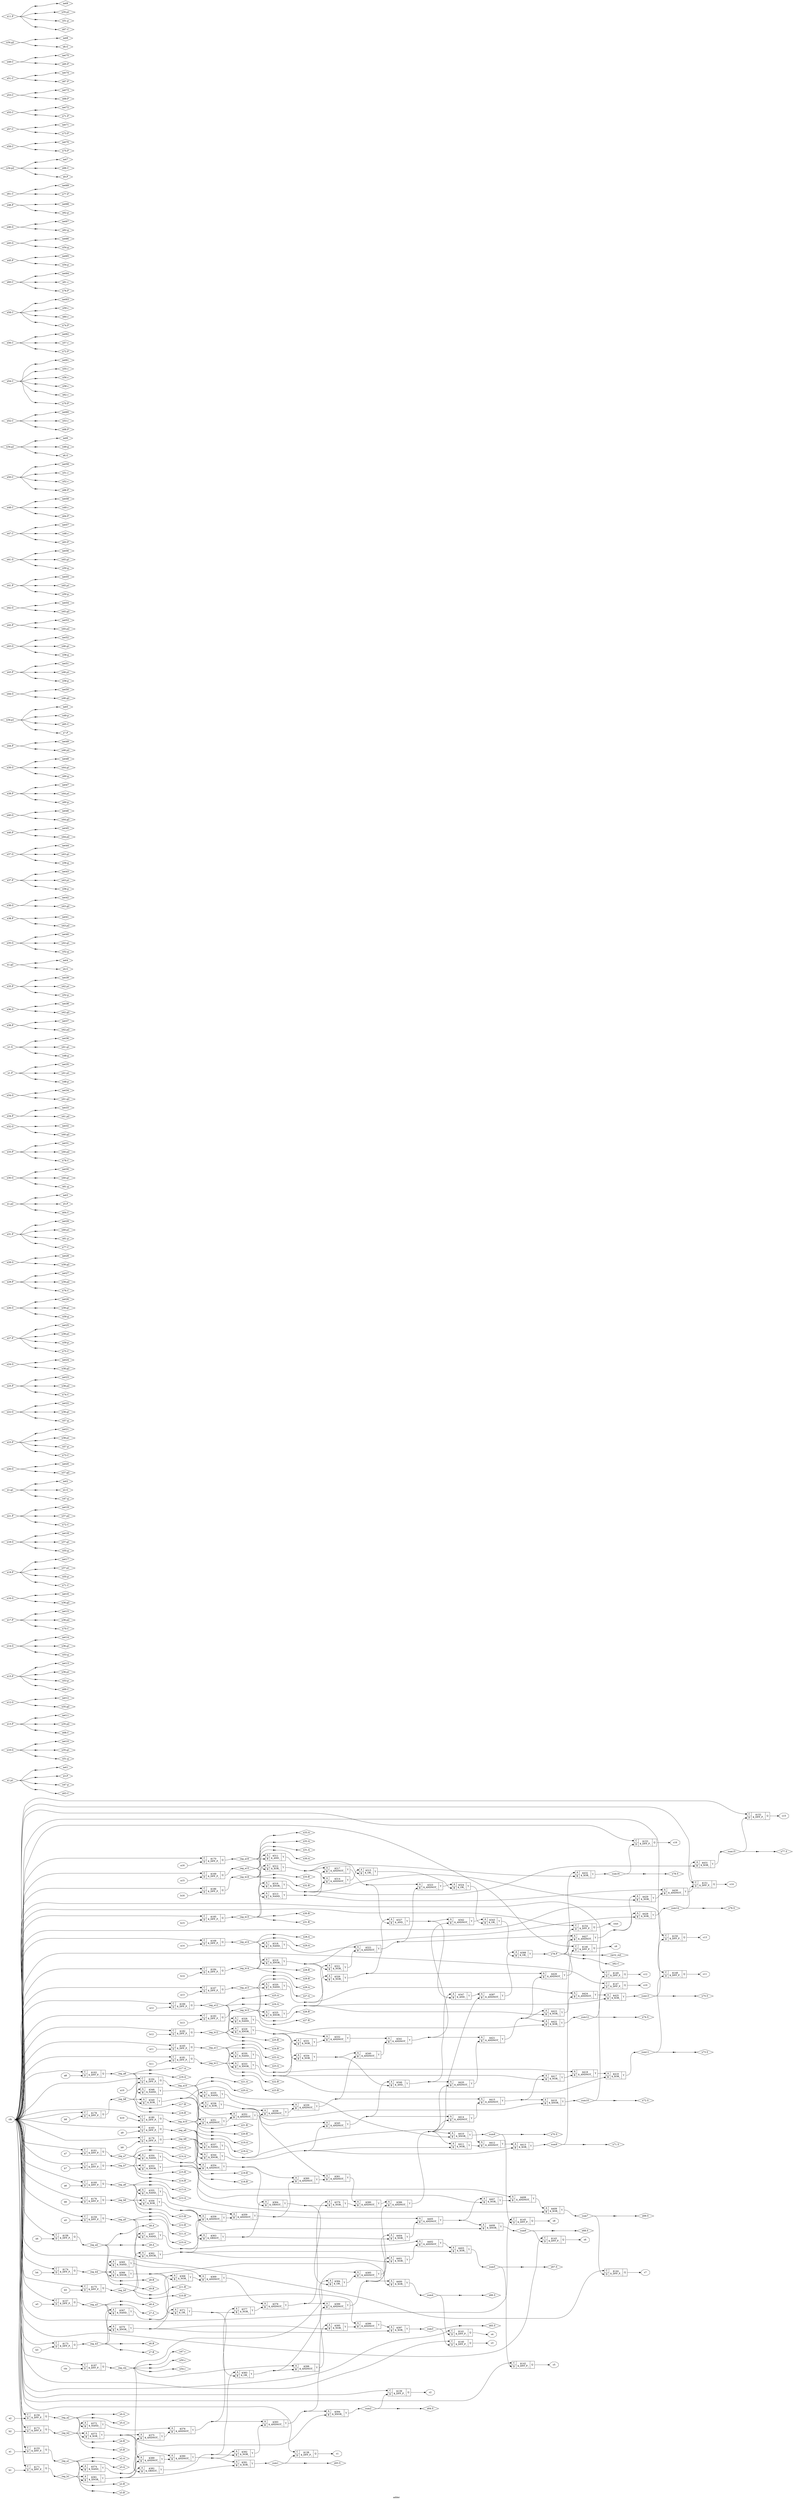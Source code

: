 digraph "adder" {
label="adder";
rankdir="LR";
remincross=true;
n106 [ shape=octagon, label="a1", color="black", fontcolor="black" ];
n107 [ shape=octagon, label="a10", color="black", fontcolor="black" ];
n108 [ shape=octagon, label="a11", color="black", fontcolor="black" ];
n109 [ shape=octagon, label="a12", color="black", fontcolor="black" ];
n110 [ shape=octagon, label="a13", color="black", fontcolor="black" ];
n111 [ shape=octagon, label="a14", color="black", fontcolor="black" ];
n112 [ shape=octagon, label="a15", color="black", fontcolor="black" ];
n113 [ shape=octagon, label="a16", color="black", fontcolor="black" ];
n114 [ shape=octagon, label="a2", color="black", fontcolor="black" ];
n115 [ shape=octagon, label="a3", color="black", fontcolor="black" ];
n116 [ shape=octagon, label="a4", color="black", fontcolor="black" ];
n117 [ shape=octagon, label="a5", color="black", fontcolor="black" ];
n118 [ shape=octagon, label="a6", color="black", fontcolor="black" ];
n119 [ shape=octagon, label="a7", color="black", fontcolor="black" ];
n120 [ shape=octagon, label="a8", color="black", fontcolor="black" ];
n121 [ shape=octagon, label="a9", color="black", fontcolor="black" ];
n122 [ shape=octagon, label="b1", color="black", fontcolor="black" ];
n123 [ shape=octagon, label="b10", color="black", fontcolor="black" ];
n124 [ shape=octagon, label="b11", color="black", fontcolor="black" ];
n125 [ shape=octagon, label="b12", color="black", fontcolor="black" ];
n126 [ shape=octagon, label="b13", color="black", fontcolor="black" ];
n127 [ shape=octagon, label="b14", color="black", fontcolor="black" ];
n128 [ shape=octagon, label="b15", color="black", fontcolor="black" ];
n129 [ shape=octagon, label="b16", color="black", fontcolor="black" ];
n130 [ shape=octagon, label="b2", color="black", fontcolor="black" ];
n131 [ shape=octagon, label="b3", color="black", fontcolor="black" ];
n132 [ shape=octagon, label="b4", color="black", fontcolor="black" ];
n133 [ shape=octagon, label="b5", color="black", fontcolor="black" ];
n134 [ shape=octagon, label="b6", color="black", fontcolor="black" ];
n135 [ shape=octagon, label="b7", color="black", fontcolor="black" ];
n136 [ shape=octagon, label="b8", color="black", fontcolor="black" ];
n137 [ shape=octagon, label="b9", color="black", fontcolor="black" ];
n138 [ shape=diamond, label="carry_out", color="black", fontcolor="black" ];
n139 [ shape=octagon, label="cin", color="black", fontcolor="black" ];
n140 [ shape=octagon, label="clk", color="black", fontcolor="black" ];
n141 [ shape=octagon, label="cout", color="black", fontcolor="black" ];
n142 [ shape=diamond, label="net1", color="black", fontcolor="black" ];
n143 [ shape=diamond, label="net10", color="black", fontcolor="black" ];
n144 [ shape=diamond, label="net11", color="black", fontcolor="black" ];
n145 [ shape=diamond, label="net12", color="black", fontcolor="black" ];
n146 [ shape=diamond, label="net13", color="black", fontcolor="black" ];
n147 [ shape=diamond, label="net14", color="black", fontcolor="black" ];
n148 [ shape=diamond, label="net15", color="black", fontcolor="black" ];
n149 [ shape=diamond, label="net16", color="black", fontcolor="black" ];
n150 [ shape=diamond, label="net17", color="black", fontcolor="black" ];
n151 [ shape=diamond, label="net18", color="black", fontcolor="black" ];
n152 [ shape=diamond, label="net19", color="black", fontcolor="black" ];
n153 [ shape=diamond, label="net2", color="black", fontcolor="black" ];
n154 [ shape=diamond, label="net20", color="black", fontcolor="black" ];
n155 [ shape=diamond, label="net21", color="black", fontcolor="black" ];
n156 [ shape=diamond, label="net22", color="black", fontcolor="black" ];
n157 [ shape=diamond, label="net23", color="black", fontcolor="black" ];
n158 [ shape=diamond, label="net24", color="black", fontcolor="black" ];
n159 [ shape=diamond, label="net25", color="black", fontcolor="black" ];
n160 [ shape=diamond, label="net26", color="black", fontcolor="black" ];
n161 [ shape=diamond, label="net27", color="black", fontcolor="black" ];
n162 [ shape=diamond, label="net28", color="black", fontcolor="black" ];
n163 [ shape=diamond, label="net29", color="black", fontcolor="black" ];
n164 [ shape=diamond, label="net3", color="black", fontcolor="black" ];
n165 [ shape=diamond, label="net30", color="black", fontcolor="black" ];
n166 [ shape=diamond, label="net31", color="black", fontcolor="black" ];
n167 [ shape=diamond, label="net32", color="black", fontcolor="black" ];
n168 [ shape=diamond, label="net33", color="black", fontcolor="black" ];
n169 [ shape=diamond, label="net34", color="black", fontcolor="black" ];
n170 [ shape=diamond, label="net35", color="black", fontcolor="black" ];
n171 [ shape=diamond, label="net36", color="black", fontcolor="black" ];
n172 [ shape=diamond, label="net37", color="black", fontcolor="black" ];
n173 [ shape=diamond, label="net38", color="black", fontcolor="black" ];
n174 [ shape=diamond, label="net39", color="black", fontcolor="black" ];
n175 [ shape=diamond, label="net4", color="black", fontcolor="black" ];
n176 [ shape=diamond, label="net40", color="black", fontcolor="black" ];
n177 [ shape=diamond, label="net41", color="black", fontcolor="black" ];
n178 [ shape=diamond, label="net42", color="black", fontcolor="black" ];
n179 [ shape=diamond, label="net43", color="black", fontcolor="black" ];
n180 [ shape=diamond, label="net44", color="black", fontcolor="black" ];
n181 [ shape=diamond, label="net45", color="black", fontcolor="black" ];
n182 [ shape=diamond, label="net46", color="black", fontcolor="black" ];
n183 [ shape=diamond, label="net47", color="black", fontcolor="black" ];
n184 [ shape=diamond, label="net48", color="black", fontcolor="black" ];
n185 [ shape=diamond, label="net49", color="black", fontcolor="black" ];
n186 [ shape=diamond, label="net5", color="black", fontcolor="black" ];
n187 [ shape=diamond, label="net50", color="black", fontcolor="black" ];
n188 [ shape=diamond, label="net51", color="black", fontcolor="black" ];
n189 [ shape=diamond, label="net52", color="black", fontcolor="black" ];
n190 [ shape=diamond, label="net53", color="black", fontcolor="black" ];
n191 [ shape=diamond, label="net54", color="black", fontcolor="black" ];
n192 [ shape=diamond, label="net55", color="black", fontcolor="black" ];
n193 [ shape=diamond, label="net56", color="black", fontcolor="black" ];
n194 [ shape=diamond, label="net57", color="black", fontcolor="black" ];
n195 [ shape=diamond, label="net58", color="black", fontcolor="black" ];
n196 [ shape=diamond, label="net59", color="black", fontcolor="black" ];
n197 [ shape=diamond, label="net6", color="black", fontcolor="black" ];
n198 [ shape=diamond, label="net60", color="black", fontcolor="black" ];
n199 [ shape=diamond, label="net61", color="black", fontcolor="black" ];
n200 [ shape=diamond, label="net62", color="black", fontcolor="black" ];
n201 [ shape=diamond, label="net63", color="black", fontcolor="black" ];
n202 [ shape=diamond, label="net64", color="black", fontcolor="black" ];
n203 [ shape=diamond, label="net65", color="black", fontcolor="black" ];
n204 [ shape=diamond, label="net66", color="black", fontcolor="black" ];
n205 [ shape=diamond, label="net67", color="black", fontcolor="black" ];
n206 [ shape=diamond, label="net68", color="black", fontcolor="black" ];
n207 [ shape=diamond, label="net69", color="black", fontcolor="black" ];
n208 [ shape=diamond, label="net7", color="black", fontcolor="black" ];
n209 [ shape=diamond, label="net70", color="black", fontcolor="black" ];
n210 [ shape=diamond, label="net71", color="black", fontcolor="black" ];
n211 [ shape=diamond, label="net72", color="black", fontcolor="black" ];
n212 [ shape=diamond, label="net73", color="black", fontcolor="black" ];
n213 [ shape=diamond, label="net74", color="black", fontcolor="black" ];
n214 [ shape=diamond, label="net75", color="black", fontcolor="black" ];
n215 [ shape=diamond, label="net8", color="black", fontcolor="black" ];
n216 [ shape=diamond, label="net9", color="black", fontcolor="black" ];
n217 [ shape=diamond, label="reg_a1", color="black", fontcolor="black" ];
n218 [ shape=diamond, label="reg_a10", color="black", fontcolor="black" ];
n219 [ shape=diamond, label="reg_a11", color="black", fontcolor="black" ];
n220 [ shape=diamond, label="reg_a12", color="black", fontcolor="black" ];
n221 [ shape=diamond, label="reg_a13", color="black", fontcolor="black" ];
n222 [ shape=diamond, label="reg_a14", color="black", fontcolor="black" ];
n223 [ shape=diamond, label="reg_a15", color="black", fontcolor="black" ];
n224 [ shape=diamond, label="reg_a16", color="black", fontcolor="black" ];
n225 [ shape=diamond, label="reg_a2", color="black", fontcolor="black" ];
n226 [ shape=diamond, label="reg_a3", color="black", fontcolor="black" ];
n227 [ shape=diamond, label="reg_a4", color="black", fontcolor="black" ];
n228 [ shape=diamond, label="reg_a5", color="black", fontcolor="black" ];
n229 [ shape=diamond, label="reg_a6", color="black", fontcolor="black" ];
n230 [ shape=diamond, label="reg_a7", color="black", fontcolor="black" ];
n231 [ shape=diamond, label="reg_a8", color="black", fontcolor="black" ];
n232 [ shape=diamond, label="reg_a9", color="black", fontcolor="black" ];
n233 [ shape=diamond, label="reg_b1", color="black", fontcolor="black" ];
n234 [ shape=diamond, label="reg_b10", color="black", fontcolor="black" ];
n235 [ shape=diamond, label="reg_b11", color="black", fontcolor="black" ];
n236 [ shape=diamond, label="reg_b12", color="black", fontcolor="black" ];
n237 [ shape=diamond, label="reg_b13", color="black", fontcolor="black" ];
n238 [ shape=diamond, label="reg_b14", color="black", fontcolor="black" ];
n239 [ shape=diamond, label="reg_b15", color="black", fontcolor="black" ];
n240 [ shape=diamond, label="reg_b16", color="black", fontcolor="black" ];
n241 [ shape=diamond, label="reg_b2", color="black", fontcolor="black" ];
n242 [ shape=diamond, label="reg_b3", color="black", fontcolor="black" ];
n243 [ shape=diamond, label="reg_b4", color="black", fontcolor="black" ];
n244 [ shape=diamond, label="reg_b5", color="black", fontcolor="black" ];
n245 [ shape=diamond, label="reg_b6", color="black", fontcolor="black" ];
n246 [ shape=diamond, label="reg_b7", color="black", fontcolor="black" ];
n247 [ shape=diamond, label="reg_b8", color="black", fontcolor="black" ];
n248 [ shape=diamond, label="reg_b9", color="black", fontcolor="black" ];
n249 [ shape=diamond, label="reg_cin", color="black", fontcolor="black" ];
n250 [ shape=octagon, label="s1", color="black", fontcolor="black" ];
n251 [ shape=octagon, label="s10", color="black", fontcolor="black" ];
n252 [ shape=octagon, label="s11", color="black", fontcolor="black" ];
n253 [ shape=octagon, label="s12", color="black", fontcolor="black" ];
n254 [ shape=octagon, label="s13", color="black", fontcolor="black" ];
n255 [ shape=octagon, label="s14", color="black", fontcolor="black" ];
n256 [ shape=octagon, label="s15", color="black", fontcolor="black" ];
n257 [ shape=octagon, label="s16", color="black", fontcolor="black" ];
n258 [ shape=octagon, label="s2", color="black", fontcolor="black" ];
n259 [ shape=octagon, label="s3", color="black", fontcolor="black" ];
n260 [ shape=octagon, label="s4", color="black", fontcolor="black" ];
n261 [ shape=octagon, label="s5", color="black", fontcolor="black" ];
n262 [ shape=octagon, label="s6", color="black", fontcolor="black" ];
n263 [ shape=octagon, label="s7", color="black", fontcolor="black" ];
n264 [ shape=octagon, label="s8", color="black", fontcolor="black" ];
n265 [ shape=octagon, label="s9", color="black", fontcolor="black" ];
n266 [ shape=diamond, label="sum1", color="black", fontcolor="black" ];
n267 [ shape=diamond, label="sum10", color="black", fontcolor="black" ];
n268 [ shape=diamond, label="sum11", color="black", fontcolor="black" ];
n269 [ shape=diamond, label="sum12", color="black", fontcolor="black" ];
n270 [ shape=diamond, label="sum13", color="black", fontcolor="black" ];
n271 [ shape=diamond, label="sum14", color="black", fontcolor="black" ];
n272 [ shape=diamond, label="sum15", color="black", fontcolor="black" ];
n273 [ shape=diamond, label="sum16", color="black", fontcolor="black" ];
n274 [ shape=diamond, label="sum2", color="black", fontcolor="black" ];
n275 [ shape=diamond, label="sum3", color="black", fontcolor="black" ];
n276 [ shape=diamond, label="sum4", color="black", fontcolor="black" ];
n277 [ shape=diamond, label="sum5", color="black", fontcolor="black" ];
n278 [ shape=diamond, label="sum6", color="black", fontcolor="black" ];
n279 [ shape=diamond, label="sum7", color="black", fontcolor="black" ];
n280 [ shape=diamond, label="sum8", color="black", fontcolor="black" ];
n281 [ shape=diamond, label="sum9", color="black", fontcolor="black" ];
n282 [ shape=diamond, label="x1.G", color="black", fontcolor="black" ];
n283 [ shape=diamond, label="x1.P", color="black", fontcolor="black" ];
n284 [ shape=diamond, label="x1.g1", color="black", fontcolor="black" ];
n285 [ shape=diamond, label="x1.g2", color="black", fontcolor="black" ];
n286 [ shape=diamond, label="x1.p1", color="black", fontcolor="black" ];
n287 [ shape=diamond, label="x1.p2", color="black", fontcolor="black" ];
n288 [ shape=diamond, label="x10.A", color="black", fontcolor="black" ];
n289 [ shape=diamond, label="x10.B", color="black", fontcolor="black" ];
n290 [ shape=diamond, label="x10.G", color="black", fontcolor="black" ];
n291 [ shape=diamond, label="x11.A", color="black", fontcolor="black" ];
n292 [ shape=diamond, label="x11.B", color="black", fontcolor="black" ];
n293 [ shape=diamond, label="x11.P", color="black", fontcolor="black" ];
n294 [ shape=diamond, label="x12.A", color="black", fontcolor="black" ];
n295 [ shape=diamond, label="x12.B", color="black", fontcolor="black" ];
n296 [ shape=diamond, label="x12.G", color="black", fontcolor="black" ];
n297 [ shape=diamond, label="x13.A", color="black", fontcolor="black" ];
n298 [ shape=diamond, label="x13.B", color="black", fontcolor="black" ];
n299 [ shape=diamond, label="x13.P", color="black", fontcolor="black" ];
n300 [ shape=diamond, label="x14.A", color="black", fontcolor="black" ];
n301 [ shape=diamond, label="x14.B", color="black", fontcolor="black" ];
n302 [ shape=diamond, label="x14.G", color="black", fontcolor="black" ];
n303 [ shape=diamond, label="x15.A", color="black", fontcolor="black" ];
n304 [ shape=diamond, label="x15.B", color="black", fontcolor="black" ];
n305 [ shape=diamond, label="x15.P", color="black", fontcolor="black" ];
n306 [ shape=diamond, label="x16.A", color="black", fontcolor="black" ];
n307 [ shape=diamond, label="x16.B", color="black", fontcolor="black" ];
n308 [ shape=diamond, label="x16.G", color="black", fontcolor="black" ];
n309 [ shape=diamond, label="x17.A", color="black", fontcolor="black" ];
n310 [ shape=diamond, label="x17.B", color="black", fontcolor="black" ];
n311 [ shape=diamond, label="x17.P", color="black", fontcolor="black" ];
n312 [ shape=diamond, label="x18.A", color="black", fontcolor="black" ];
n313 [ shape=diamond, label="x18.B", color="black", fontcolor="black" ];
n314 [ shape=diamond, label="x18.G", color="black", fontcolor="black" ];
n315 [ shape=diamond, label="x19.A", color="black", fontcolor="black" ];
n316 [ shape=diamond, label="x19.B", color="black", fontcolor="black" ];
n317 [ shape=diamond, label="x19.P", color="black", fontcolor="black" ];
n318 [ shape=diamond, label="x2.A", color="black", fontcolor="black" ];
n319 [ shape=diamond, label="x2.B", color="black", fontcolor="black" ];
n320 [ shape=diamond, label="x2.G", color="black", fontcolor="black" ];
n321 [ shape=diamond, label="x20.A", color="black", fontcolor="black" ];
n322 [ shape=diamond, label="x20.B", color="black", fontcolor="black" ];
n323 [ shape=diamond, label="x20.G", color="black", fontcolor="black" ];
n324 [ shape=diamond, label="x21.A", color="black", fontcolor="black" ];
n325 [ shape=diamond, label="x21.B", color="black", fontcolor="black" ];
n326 [ shape=diamond, label="x21.P", color="black", fontcolor="black" ];
n327 [ shape=diamond, label="x22.A", color="black", fontcolor="black" ];
n328 [ shape=diamond, label="x22.B", color="black", fontcolor="black" ];
n329 [ shape=diamond, label="x22.G", color="black", fontcolor="black" ];
n330 [ shape=diamond, label="x23.A", color="black", fontcolor="black" ];
n331 [ shape=diamond, label="x23.B", color="black", fontcolor="black" ];
n332 [ shape=diamond, label="x23.P", color="black", fontcolor="black" ];
n333 [ shape=diamond, label="x24.A", color="black", fontcolor="black" ];
n334 [ shape=diamond, label="x24.B", color="black", fontcolor="black" ];
n335 [ shape=diamond, label="x24.G", color="black", fontcolor="black" ];
n336 [ shape=diamond, label="x25.A", color="black", fontcolor="black" ];
n337 [ shape=diamond, label="x25.B", color="black", fontcolor="black" ];
n338 [ shape=diamond, label="x25.P", color="black", fontcolor="black" ];
n339 [ shape=diamond, label="x26.A", color="black", fontcolor="black" ];
n340 [ shape=diamond, label="x26.B", color="black", fontcolor="black" ];
n341 [ shape=diamond, label="x26.G", color="black", fontcolor="black" ];
n342 [ shape=diamond, label="x27.A", color="black", fontcolor="black" ];
n343 [ shape=diamond, label="x27.B", color="black", fontcolor="black" ];
n344 [ shape=diamond, label="x27.P", color="black", fontcolor="black" ];
n345 [ shape=diamond, label="x28.A", color="black", fontcolor="black" ];
n346 [ shape=diamond, label="x28.B", color="black", fontcolor="black" ];
n347 [ shape=diamond, label="x28.G", color="black", fontcolor="black" ];
n348 [ shape=diamond, label="x29.A", color="black", fontcolor="black" ];
n349 [ shape=diamond, label="x29.B", color="black", fontcolor="black" ];
n350 [ shape=diamond, label="x29.P", color="black", fontcolor="black" ];
n351 [ shape=diamond, label="x3.A", color="black", fontcolor="black" ];
n352 [ shape=diamond, label="x3.B", color="black", fontcolor="black" ];
n353 [ shape=diamond, label="x3.P", color="black", fontcolor="black" ];
n354 [ shape=diamond, label="x30.A", color="black", fontcolor="black" ];
n355 [ shape=diamond, label="x30.B", color="black", fontcolor="black" ];
n356 [ shape=diamond, label="x30.G", color="black", fontcolor="black" ];
n357 [ shape=diamond, label="x31.A", color="black", fontcolor="black" ];
n358 [ shape=diamond, label="x31.B", color="black", fontcolor="black" ];
n359 [ shape=diamond, label="x31.P", color="black", fontcolor="black" ];
n360 [ shape=diamond, label="x32.A", color="black", fontcolor="black" ];
n361 [ shape=diamond, label="x32.B", color="black", fontcolor="black" ];
n362 [ shape=diamond, label="x32.G", color="black", fontcolor="black" ];
n363 [ shape=diamond, label="x33.A", color="black", fontcolor="black" ];
n364 [ shape=diamond, label="x33.B", color="black", fontcolor="black" ];
n365 [ shape=diamond, label="x33.P", color="black", fontcolor="black" ];
n366 [ shape=diamond, label="x34.G", color="black", fontcolor="black" ];
n367 [ shape=diamond, label="x34.P", color="black", fontcolor="black" ];
n368 [ shape=diamond, label="x34.g1", color="black", fontcolor="black" ];
n369 [ shape=diamond, label="x34.g2", color="black", fontcolor="black" ];
n370 [ shape=diamond, label="x34.p1", color="black", fontcolor="black" ];
n371 [ shape=diamond, label="x34.p2", color="black", fontcolor="black" ];
n372 [ shape=diamond, label="x35.G", color="black", fontcolor="black" ];
n373 [ shape=diamond, label="x35.P", color="black", fontcolor="black" ];
n374 [ shape=diamond, label="x35.g1", color="black", fontcolor="black" ];
n375 [ shape=diamond, label="x35.g2", color="black", fontcolor="black" ];
n376 [ shape=diamond, label="x35.p1", color="black", fontcolor="black" ];
n377 [ shape=diamond, label="x35.p2", color="black", fontcolor="black" ];
n378 [ shape=diamond, label="x36.G", color="black", fontcolor="black" ];
n379 [ shape=diamond, label="x36.P", color="black", fontcolor="black" ];
n380 [ shape=diamond, label="x36.g1", color="black", fontcolor="black" ];
n381 [ shape=diamond, label="x36.g2", color="black", fontcolor="black" ];
n382 [ shape=diamond, label="x36.p1", color="black", fontcolor="black" ];
n383 [ shape=diamond, label="x36.p2", color="black", fontcolor="black" ];
n384 [ shape=diamond, label="x37.G", color="black", fontcolor="black" ];
n385 [ shape=diamond, label="x37.P", color="black", fontcolor="black" ];
n386 [ shape=diamond, label="x37.g1", color="black", fontcolor="black" ];
n387 [ shape=diamond, label="x37.g2", color="black", fontcolor="black" ];
n388 [ shape=diamond, label="x37.p1", color="black", fontcolor="black" ];
n389 [ shape=diamond, label="x37.p2", color="black", fontcolor="black" ];
n390 [ shape=diamond, label="x38.G", color="black", fontcolor="black" ];
n391 [ shape=diamond, label="x38.P", color="black", fontcolor="black" ];
n392 [ shape=diamond, label="x38.g1", color="black", fontcolor="black" ];
n393 [ shape=diamond, label="x38.g2", color="black", fontcolor="black" ];
n394 [ shape=diamond, label="x38.p1", color="black", fontcolor="black" ];
n395 [ shape=diamond, label="x38.p2", color="black", fontcolor="black" ];
n396 [ shape=diamond, label="x39.G", color="black", fontcolor="black" ];
n397 [ shape=diamond, label="x39.P", color="black", fontcolor="black" ];
n398 [ shape=diamond, label="x39.g1", color="black", fontcolor="black" ];
n399 [ shape=diamond, label="x39.g2", color="black", fontcolor="black" ];
n400 [ shape=diamond, label="x39.p1", color="black", fontcolor="black" ];
n401 [ shape=diamond, label="x39.p2", color="black", fontcolor="black" ];
n402 [ shape=diamond, label="x4.A", color="black", fontcolor="black" ];
n403 [ shape=diamond, label="x4.B", color="black", fontcolor="black" ];
n404 [ shape=diamond, label="x4.G", color="black", fontcolor="black" ];
n405 [ shape=diamond, label="x40.G", color="black", fontcolor="black" ];
n406 [ shape=diamond, label="x40.P", color="black", fontcolor="black" ];
n407 [ shape=diamond, label="x40.g1", color="black", fontcolor="black" ];
n408 [ shape=diamond, label="x40.g2", color="black", fontcolor="black" ];
n409 [ shape=diamond, label="x40.p1", color="black", fontcolor="black" ];
n410 [ shape=diamond, label="x40.p2", color="black", fontcolor="black" ];
n411 [ shape=diamond, label="x41.G", color="black", fontcolor="black" ];
n412 [ shape=diamond, label="x41.P", color="black", fontcolor="black" ];
n413 [ shape=diamond, label="x41.g1", color="black", fontcolor="black" ];
n414 [ shape=diamond, label="x41.g2", color="black", fontcolor="black" ];
n415 [ shape=diamond, label="x41.p1", color="black", fontcolor="black" ];
n416 [ shape=diamond, label="x41.p2", color="black", fontcolor="black" ];
n417 [ shape=diamond, label="x42.G", color="black", fontcolor="black" ];
n418 [ shape=diamond, label="x42.P", color="black", fontcolor="black" ];
n419 [ shape=diamond, label="x42.g1", color="black", fontcolor="black" ];
n420 [ shape=diamond, label="x42.g2", color="black", fontcolor="black" ];
n421 [ shape=diamond, label="x42.p1", color="black", fontcolor="black" ];
n422 [ shape=diamond, label="x42.p2", color="black", fontcolor="black" ];
n423 [ shape=diamond, label="x43.G", color="black", fontcolor="black" ];
n424 [ shape=diamond, label="x43.P", color="black", fontcolor="black" ];
n425 [ shape=diamond, label="x43.g1", color="black", fontcolor="black" ];
n426 [ shape=diamond, label="x43.g2", color="black", fontcolor="black" ];
n427 [ shape=diamond, label="x43.p1", color="black", fontcolor="black" ];
n428 [ shape=diamond, label="x43.p2", color="black", fontcolor="black" ];
n429 [ shape=diamond, label="x44.G", color="black", fontcolor="black" ];
n430 [ shape=diamond, label="x44.P", color="black", fontcolor="black" ];
n431 [ shape=diamond, label="x44.g1", color="black", fontcolor="black" ];
n432 [ shape=diamond, label="x44.g2", color="black", fontcolor="black" ];
n433 [ shape=diamond, label="x44.p1", color="black", fontcolor="black" ];
n434 [ shape=diamond, label="x44.p2", color="black", fontcolor="black" ];
n435 [ shape=diamond, label="x45.G", color="black", fontcolor="black" ];
n436 [ shape=diamond, label="x45.P", color="black", fontcolor="black" ];
n437 [ shape=diamond, label="x45.g1", color="black", fontcolor="black" ];
n438 [ shape=diamond, label="x45.g2", color="black", fontcolor="black" ];
n439 [ shape=diamond, label="x45.p1", color="black", fontcolor="black" ];
n440 [ shape=diamond, label="x45.p2", color="black", fontcolor="black" ];
n441 [ shape=diamond, label="x46.G", color="black", fontcolor="black" ];
n442 [ shape=diamond, label="x46.P", color="black", fontcolor="black" ];
n443 [ shape=diamond, label="x46.g1", color="black", fontcolor="black" ];
n444 [ shape=diamond, label="x46.g2", color="black", fontcolor="black" ];
n445 [ shape=diamond, label="x46.p1", color="black", fontcolor="black" ];
n446 [ shape=diamond, label="x46.p2", color="black", fontcolor="black" ];
n447 [ shape=diamond, label="x47.C", color="black", fontcolor="black" ];
n448 [ shape=diamond, label="x47.c", color="black", fontcolor="black" ];
n449 [ shape=diamond, label="x47.g", color="black", fontcolor="black" ];
n450 [ shape=diamond, label="x47.p", color="black", fontcolor="black" ];
n451 [ shape=diamond, label="x48.C", color="black", fontcolor="black" ];
n452 [ shape=diamond, label="x48.c", color="black", fontcolor="black" ];
n453 [ shape=diamond, label="x48.g", color="black", fontcolor="black" ];
n454 [ shape=diamond, label="x48.p", color="black", fontcolor="black" ];
n455 [ shape=diamond, label="x49.C", color="black", fontcolor="black" ];
n456 [ shape=diamond, label="x49.c", color="black", fontcolor="black" ];
n457 [ shape=diamond, label="x49.g", color="black", fontcolor="black" ];
n458 [ shape=diamond, label="x49.p", color="black", fontcolor="black" ];
n459 [ shape=diamond, label="x5.A", color="black", fontcolor="black" ];
n460 [ shape=diamond, label="x5.B", color="black", fontcolor="black" ];
n461 [ shape=diamond, label="x5.P", color="black", fontcolor="black" ];
n462 [ shape=diamond, label="x50.C", color="black", fontcolor="black" ];
n463 [ shape=diamond, label="x50.c", color="black", fontcolor="black" ];
n464 [ shape=diamond, label="x50.g", color="black", fontcolor="black" ];
n465 [ shape=diamond, label="x50.p", color="black", fontcolor="black" ];
n466 [ shape=diamond, label="x51.C", color="black", fontcolor="black" ];
n467 [ shape=diamond, label="x51.c", color="black", fontcolor="black" ];
n468 [ shape=diamond, label="x51.g", color="black", fontcolor="black" ];
n469 [ shape=diamond, label="x51.p", color="black", fontcolor="black" ];
n470 [ shape=diamond, label="x52.C", color="black", fontcolor="black" ];
n471 [ shape=diamond, label="x52.c", color="black", fontcolor="black" ];
n472 [ shape=diamond, label="x52.g", color="black", fontcolor="black" ];
n473 [ shape=diamond, label="x52.p", color="black", fontcolor="black" ];
n474 [ shape=diamond, label="x53.C", color="black", fontcolor="black" ];
n475 [ shape=diamond, label="x53.c", color="black", fontcolor="black" ];
n476 [ shape=diamond, label="x53.g", color="black", fontcolor="black" ];
n477 [ shape=diamond, label="x53.p", color="black", fontcolor="black" ];
n478 [ shape=diamond, label="x54.C", color="black", fontcolor="black" ];
n479 [ shape=diamond, label="x54.c", color="black", fontcolor="black" ];
n480 [ shape=diamond, label="x54.g", color="black", fontcolor="black" ];
n481 [ shape=diamond, label="x54.p", color="black", fontcolor="black" ];
n482 [ shape=diamond, label="x55.C", color="black", fontcolor="black" ];
n483 [ shape=diamond, label="x55.c", color="black", fontcolor="black" ];
n484 [ shape=diamond, label="x55.g", color="black", fontcolor="black" ];
n485 [ shape=diamond, label="x55.p", color="black", fontcolor="black" ];
n486 [ shape=diamond, label="x56.C", color="black", fontcolor="black" ];
n487 [ shape=diamond, label="x56.c", color="black", fontcolor="black" ];
n488 [ shape=diamond, label="x56.g", color="black", fontcolor="black" ];
n489 [ shape=diamond, label="x56.p", color="black", fontcolor="black" ];
n490 [ shape=diamond, label="x57.C", color="black", fontcolor="black" ];
n491 [ shape=diamond, label="x57.c", color="black", fontcolor="black" ];
n492 [ shape=diamond, label="x57.g", color="black", fontcolor="black" ];
n493 [ shape=diamond, label="x57.p", color="black", fontcolor="black" ];
n494 [ shape=diamond, label="x58.C", color="black", fontcolor="black" ];
n495 [ shape=diamond, label="x58.c", color="black", fontcolor="black" ];
n496 [ shape=diamond, label="x58.g", color="black", fontcolor="black" ];
n497 [ shape=diamond, label="x58.p", color="black", fontcolor="black" ];
n498 [ shape=diamond, label="x59.C", color="black", fontcolor="black" ];
n499 [ shape=diamond, label="x59.c", color="black", fontcolor="black" ];
n500 [ shape=diamond, label="x59.g", color="black", fontcolor="black" ];
n501 [ shape=diamond, label="x59.p", color="black", fontcolor="black" ];
n502 [ shape=diamond, label="x6.A", color="black", fontcolor="black" ];
n503 [ shape=diamond, label="x6.B", color="black", fontcolor="black" ];
n504 [ shape=diamond, label="x6.G", color="black", fontcolor="black" ];
n505 [ shape=diamond, label="x60.C", color="black", fontcolor="black" ];
n506 [ shape=diamond, label="x60.c", color="black", fontcolor="black" ];
n507 [ shape=diamond, label="x60.g", color="black", fontcolor="black" ];
n508 [ shape=diamond, label="x60.p", color="black", fontcolor="black" ];
n509 [ shape=diamond, label="x61.C", color="black", fontcolor="black" ];
n510 [ shape=diamond, label="x61.c", color="black", fontcolor="black" ];
n511 [ shape=diamond, label="x61.g", color="black", fontcolor="black" ];
n512 [ shape=diamond, label="x61.p", color="black", fontcolor="black" ];
n513 [ shape=diamond, label="x62.C", color="black", fontcolor="black" ];
n514 [ shape=diamond, label="x62.c", color="black", fontcolor="black" ];
n515 [ shape=diamond, label="x62.g", color="black", fontcolor="black" ];
n516 [ shape=diamond, label="x62.p", color="black", fontcolor="black" ];
n517 [ shape=diamond, label="x63.C", color="black", fontcolor="black" ];
n518 [ shape=diamond, label="x63.P", color="black", fontcolor="black" ];
n519 [ shape=diamond, label="x63.S", color="black", fontcolor="black" ];
n520 [ shape=diamond, label="x64.C", color="black", fontcolor="black" ];
n521 [ shape=diamond, label="x64.P", color="black", fontcolor="black" ];
n522 [ shape=diamond, label="x64.S", color="black", fontcolor="black" ];
n523 [ shape=diamond, label="x65.C", color="black", fontcolor="black" ];
n524 [ shape=diamond, label="x65.P", color="black", fontcolor="black" ];
n525 [ shape=diamond, label="x65.S", color="black", fontcolor="black" ];
n526 [ shape=diamond, label="x66.C", color="black", fontcolor="black" ];
n527 [ shape=diamond, label="x66.P", color="black", fontcolor="black" ];
n528 [ shape=diamond, label="x66.S", color="black", fontcolor="black" ];
n529 [ shape=diamond, label="x67.C", color="black", fontcolor="black" ];
n530 [ shape=diamond, label="x67.P", color="black", fontcolor="black" ];
n531 [ shape=diamond, label="x67.S", color="black", fontcolor="black" ];
n532 [ shape=diamond, label="x68.C", color="black", fontcolor="black" ];
n533 [ shape=diamond, label="x68.P", color="black", fontcolor="black" ];
n534 [ shape=diamond, label="x68.S", color="black", fontcolor="black" ];
n535 [ shape=diamond, label="x69.C", color="black", fontcolor="black" ];
n536 [ shape=diamond, label="x69.P", color="black", fontcolor="black" ];
n537 [ shape=diamond, label="x69.S", color="black", fontcolor="black" ];
n538 [ shape=diamond, label="x7.A", color="black", fontcolor="black" ];
n539 [ shape=diamond, label="x7.B", color="black", fontcolor="black" ];
n540 [ shape=diamond, label="x7.P", color="black", fontcolor="black" ];
n541 [ shape=diamond, label="x70.C", color="black", fontcolor="black" ];
n542 [ shape=diamond, label="x70.P", color="black", fontcolor="black" ];
n543 [ shape=diamond, label="x70.S", color="black", fontcolor="black" ];
n544 [ shape=diamond, label="x71.C", color="black", fontcolor="black" ];
n545 [ shape=diamond, label="x71.P", color="black", fontcolor="black" ];
n546 [ shape=diamond, label="x71.S", color="black", fontcolor="black" ];
n547 [ shape=diamond, label="x72.C", color="black", fontcolor="black" ];
n548 [ shape=diamond, label="x72.P", color="black", fontcolor="black" ];
n549 [ shape=diamond, label="x72.S", color="black", fontcolor="black" ];
n550 [ shape=diamond, label="x73.C", color="black", fontcolor="black" ];
n551 [ shape=diamond, label="x73.P", color="black", fontcolor="black" ];
n552 [ shape=diamond, label="x73.S", color="black", fontcolor="black" ];
n553 [ shape=diamond, label="x74.C", color="black", fontcolor="black" ];
n554 [ shape=diamond, label="x74.P", color="black", fontcolor="black" ];
n555 [ shape=diamond, label="x74.S", color="black", fontcolor="black" ];
n556 [ shape=diamond, label="x75.C", color="black", fontcolor="black" ];
n557 [ shape=diamond, label="x75.P", color="black", fontcolor="black" ];
n558 [ shape=diamond, label="x75.S", color="black", fontcolor="black" ];
n559 [ shape=diamond, label="x76.C", color="black", fontcolor="black" ];
n560 [ shape=diamond, label="x76.P", color="black", fontcolor="black" ];
n561 [ shape=diamond, label="x76.S", color="black", fontcolor="black" ];
n562 [ shape=diamond, label="x77.C", color="black", fontcolor="black" ];
n563 [ shape=diamond, label="x77.P", color="black", fontcolor="black" ];
n564 [ shape=diamond, label="x77.S", color="black", fontcolor="black" ];
n565 [ shape=diamond, label="x78.C", color="black", fontcolor="black" ];
n566 [ shape=diamond, label="x78.P", color="black", fontcolor="black" ];
n567 [ shape=diamond, label="x78.S", color="black", fontcolor="black" ];
n568 [ shape=diamond, label="x8.A", color="black", fontcolor="black" ];
n569 [ shape=diamond, label="x8.B", color="black", fontcolor="black" ];
n570 [ shape=diamond, label="x8.G", color="black", fontcolor="black" ];
n571 [ shape=diamond, label="x9.A", color="black", fontcolor="black" ];
n572 [ shape=diamond, label="x9.B", color="black", fontcolor="black" ];
n573 [ shape=diamond, label="x9.P", color="black", fontcolor="black" ];
c577 [ shape=record, label="{{<p574> A|<p575> B}|$311\n$_AND_|{<p576> Y}}",  ];
c578 [ shape=record, label="{{<p574> A|<p575> B}|$312\n$_XOR_|{<p576> Y}}",  ];
c579 [ shape=record, label="{{<p574> A|<p575> B}|$313\n$_NAND_|{<p576> Y}}",  ];
c580 [ shape=record, label="{{<p574> A|<p575> B}|$314\n$_ANDNOT_|{<p576> Y}}",  ];
c581 [ shape=record, label="{{<p574> A|<p575> B}|$315\n$_OR_|{<p576> Y}}",  ];
c582 [ shape=record, label="{{<p574> A|<p575> B}|$316\n$_XNOR_|{<p576> Y}}",  ];
c583 [ shape=record, label="{{<p574> A|<p575> B}|$317\n$_ANDNOT_|{<p576> Y}}",  ];
c584 [ shape=record, label="{{<p574> A|<p575> B}|$318\n$_NAND_|{<p576> Y}}",  ];
c585 [ shape=record, label="{{<p574> A|<p575> B}|$319\n$_XNOR_|{<p576> Y}}",  ];
c586 [ shape=record, label="{{<p574> A|<p575> B}|$320\n$_NAND_|{<p576> Y}}",  ];
c587 [ shape=record, label="{{<p574> A|<p575> B}|$321\n$_NOR_|{<p576> Y}}",  ];
c588 [ shape=record, label="{{<p574> A|<p575> B}|$322\n$_ANDNOT_|{<p576> Y}}",  ];
c589 [ shape=record, label="{{<p574> A|<p575> B}|$323\n$_ANDNOT_|{<p576> Y}}",  ];
c590 [ shape=record, label="{{<p574> A|<p575> B}|$324\n$_OR_|{<p576> Y}}",  ];
c591 [ shape=record, label="{{<p574> A|<p575> B}|$325\n$_XNOR_|{<p576> Y}}",  ];
c592 [ shape=record, label="{{<p574> A|<p575> B}|$326\n$_NOR_|{<p576> Y}}",  ];
c593 [ shape=record, label="{{<p574> A|<p575> B}|$327\n$_AND_|{<p576> Y}}",  ];
c594 [ shape=record, label="{{<p574> A|<p575> B}|$328\n$_NAND_|{<p576> Y}}",  ];
c595 [ shape=record, label="{{<p574> A|<p575> B}|$329\n$_XNOR_|{<p576> Y}}",  ];
c596 [ shape=record, label="{{<p574> A|<p575> B}|$330\n$_NAND_|{<p576> Y}}",  ];
c597 [ shape=record, label="{{<p574> A|<p575> B}|$331\n$_NOR_|{<p576> Y}}",  ];
c598 [ shape=record, label="{{<p574> A|<p575> B}|$332\n$_ANDNOT_|{<p576> Y}}",  ];
c599 [ shape=record, label="{{<p574> A|<p575> B}|$333\n$_XNOR_|{<p576> Y}}",  ];
c600 [ shape=record, label="{{<p574> A|<p575> B}|$334\n$_NOR_|{<p576> Y}}",  ];
c601 [ shape=record, label="{{<p574> A|<p575> B}|$335\n$_NAND_|{<p576> Y}}",  ];
c602 [ shape=record, label="{{<p574> A|<p575> B}|$336\n$_XOR_|{<p576> Y}}",  ];
c603 [ shape=record, label="{{<p574> A|<p575> B}|$337\n$_NAND_|{<p576> Y}}",  ];
c604 [ shape=record, label="{{<p574> A|<p575> B}|$338\n$_ANDNOT_|{<p576> Y}}",  ];
c605 [ shape=record, label="{{<p574> A|<p575> B}|$339\n$_ANDNOT_|{<p576> Y}}",  ];
c606 [ shape=record, label="{{<p574> A|<p575> B}|$340\n$_ANDNOT_|{<p576> Y}}",  ];
c607 [ shape=record, label="{{<p574> A|<p575> B}|$341\n$_ANDNOT_|{<p576> Y}}",  ];
c608 [ shape=record, label="{{<p574> A|<p575> B}|$342\n$_ANDNOT_|{<p576> Y}}",  ];
c609 [ shape=record, label="{{<p574> A|<p575> B}|$343\n$_OR_|{<p576> Y}}",  ];
c610 [ shape=record, label="{{<p574> A|<p575> B}|$344\n$_XNOR_|{<p576> Y}}",  ];
c611 [ shape=record, label="{{<p574> A|<p575> B}|$345\n$_ANDNOT_|{<p576> Y}}",  ];
c612 [ shape=record, label="{{<p574> A|<p575> B}|$346\n$_AND_|{<p576> Y}}",  ];
c613 [ shape=record, label="{{<p574> A|<p575> B}|$347\n$_AND_|{<p576> Y}}",  ];
c614 [ shape=record, label="{{<p574> A|<p575> B}|$348\n$_NAND_|{<p576> Y}}",  ];
c615 [ shape=record, label="{{<p574> A|<p575> B}|$349\n$_XOR_|{<p576> Y}}",  ];
c616 [ shape=record, label="{{<p574> A|<p575> B}|$350\n$_NAND_|{<p576> Y}}",  ];
c617 [ shape=record, label="{{<p574> A|<p575> B}|$351\n$_ANDNOT_|{<p576> Y}}",  ];
c618 [ shape=record, label="{{<p574> A|<p575> B}|$352\n$_ANDNOT_|{<p576> Y}}",  ];
c619 [ shape=record, label="{{<p574> A|<p575> B}|$353\n$_XNOR_|{<p576> Y}}",  ];
c620 [ shape=record, label="{{<p574> A|<p575> B}|$354\n$_ANDNOT_|{<p576> Y}}",  ];
c621 [ shape=record, label="{{<p574> A|<p575> B}|$355\n$_NAND_|{<p576> Y}}",  ];
c622 [ shape=record, label="{{<p574> A|<p575> B}|$356\n$_XOR_|{<p576> Y}}",  ];
c623 [ shape=record, label="{{<p574> A|<p575> B}|$357\n$_NAND_|{<p576> Y}}",  ];
c624 [ shape=record, label="{{<p574> A|<p575> B}|$358\n$_ANDNOT_|{<p576> Y}}",  ];
c625 [ shape=record, label="{{<p574> A|<p575> B}|$359\n$_ANDNOT_|{<p576> Y}}",  ];
c626 [ shape=record, label="{{<p574> A|<p575> B}|$360\n$_ANDNOT_|{<p576> Y}}",  ];
c627 [ shape=record, label="{{<p574> A|<p575> B}|$361\n$_ANDNOT_|{<p576> Y}}",  ];
c628 [ shape=record, label="{{<p574> A|<p575> B}|$362\n$_XNOR_|{<p576> Y}}",  ];
c629 [ shape=record, label="{{<p574> A|<p575> B}|$363\n$_ORNOT_|{<p576> Y}}",  ];
c630 [ shape=record, label="{{<p574> A|<p575> B}|$364\n$_ORNOT_|{<p576> Y}}",  ];
c631 [ shape=record, label="{{<p574> A|<p575> B}|$365\n$_NAND_|{<p576> Y}}",  ];
c632 [ shape=record, label="{{<p574> A|<p575> B}|$366\n$_XNOR_|{<p576> Y}}",  ];
c633 [ shape=record, label="{{<p574> A|<p575> B}|$367\n$_NAND_|{<p576> Y}}",  ];
c634 [ shape=record, label="{{<p574> A|<p575> B}|$368\n$_NOR_|{<p576> Y}}",  ];
c635 [ shape=record, label="{{<p574> A|<p575> B}|$369\n$_ANDNOT_|{<p576> Y}}",  ];
c636 [ shape=record, label="{{<p574> A|<p575> B}|$370\n$_XNOR_|{<p576> Y}}",  ];
c637 [ shape=record, label="{{<p574> A|<p575> B}|$371\n$_OR_|{<p576> Y}}",  ];
c638 [ shape=record, label="{{<p574> A|<p575> B}|$372\n$_NAND_|{<p576> Y}}",  ];
c639 [ shape=record, label="{{<p574> A|<p575> B}|$373\n$_XOR_|{<p576> Y}}",  ];
c640 [ shape=record, label="{{<p574> A|<p575> B}|$374\n$_NAND_|{<p576> Y}}",  ];
c641 [ shape=record, label="{{<p574> A|<p575> B}|$375\n$_ANDNOT_|{<p576> Y}}",  ];
c642 [ shape=record, label="{{<p574> A|<p575> B}|$376\n$_ANDNOT_|{<p576> Y}}",  ];
c643 [ shape=record, label="{{<p574> A|<p575> B}|$377\n$_NOR_|{<p576> Y}}",  ];
c644 [ shape=record, label="{{<p574> A|<p575> B}|$378\n$_ANDNOT_|{<p576> Y}}",  ];
c645 [ shape=record, label="{{<p574> A|<p575> B}|$379\n$_NOR_|{<p576> Y}}",  ];
c646 [ shape=record, label="{{<p574> A|<p575> B}|$380\n$_ANDNOT_|{<p576> Y}}",  ];
c647 [ shape=record, label="{{<p574> A|<p575> B}|$381\n$_XNOR_|{<p576> Y}}",  ];
c648 [ shape=record, label="{{<p574> A|<p575> B}|$382\n$_ORNOT_|{<p576> Y}}",  ];
c649 [ shape=record, label="{{<p574> A|<p575> B}|$383\n$_OR_|{<p576> Y}}",  ];
c650 [ shape=record, label="{{<p574> A|<p575> B}|$384\n$_OR_|{<p576> Y}}",  ];
c651 [ shape=record, label="{{<p574> A|<p575> B}|$385\n$_ANDNOT_|{<p576> Y}}",  ];
c652 [ shape=record, label="{{<p574> A|<p575> B}|$386\n$_ANDNOT_|{<p576> Y}}",  ];
c653 [ shape=record, label="{{<p574> A|<p575> B}|$387\n$_ANDNOT_|{<p576> Y}}",  ];
c654 [ shape=record, label="{{<p574> A|<p575> B}|$388\n$_OR_|{<p576> Y}}",  ];
c655 [ shape=record, label="{{<p574> A|<p575> B}|$389\n$_ANDNOT_|{<p576> Y}}",  ];
c656 [ shape=record, label="{{<p574> A|<p575> B}|$390\n$_ANDNOT_|{<p576> Y}}",  ];
c657 [ shape=record, label="{{<p574> A|<p575> B}|$391\n$_XOR_|{<p576> Y}}",  ];
c658 [ shape=record, label="{{<p574> A|<p575> B}|$392\n$_NOR_|{<p576> Y}}",  ];
c659 [ shape=record, label="{{<p574> A|<p575> B}|$393\n$_ANDNOT_|{<p576> Y}}",  ];
c660 [ shape=record, label="{{<p574> A|<p575> B}|$394\n$_XNOR_|{<p576> Y}}",  ];
c661 [ shape=record, label="{{<p574> A|<p575> B}|$395\n$_NOR_|{<p576> Y}}",  ];
c662 [ shape=record, label="{{<p574> A|<p575> B}|$396\n$_ANDNOT_|{<p576> Y}}",  ];
c663 [ shape=record, label="{{<p574> A|<p575> B}|$397\n$_XOR_|{<p576> Y}}",  ];
c664 [ shape=record, label="{{<p574> A|<p575> B}|$398\n$_ANDNOT_|{<p576> Y}}",  ];
c665 [ shape=record, label="{{<p574> A|<p575> B}|$399\n$_ANDNOT_|{<p576> Y}}",  ];
c666 [ shape=record, label="{{<p574> A|<p575> B}|$400\n$_XOR_|{<p576> Y}}",  ];
c667 [ shape=record, label="{{<p574> A|<p575> B}|$401\n$_NOR_|{<p576> Y}}",  ];
c668 [ shape=record, label="{{<p574> A|<p575> B}|$402\n$_ANDNOT_|{<p576> Y}}",  ];
c669 [ shape=record, label="{{<p574> A|<p575> B}|$403\n$_XOR_|{<p576> Y}}",  ];
c670 [ shape=record, label="{{<p574> A|<p575> B}|$404\n$_NOR_|{<p576> Y}}",  ];
c671 [ shape=record, label="{{<p574> A|<p575> B}|$405\n$_ANDNOT_|{<p576> Y}}",  ];
c672 [ shape=record, label="{{<p574> A|<p575> B}|$406\n$_XNOR_|{<p576> Y}}",  ];
c673 [ shape=record, label="{{<p574> A|<p575> B}|$407\n$_NOR_|{<p576> Y}}",  ];
c674 [ shape=record, label="{{<p574> A|<p575> B}|$408\n$_ANDNOT_|{<p576> Y}}",  ];
c675 [ shape=record, label="{{<p574> A|<p575> B}|$409\n$_XOR_|{<p576> Y}}",  ];
c676 [ shape=record, label="{{<p574> A|<p575> B}|$410\n$_XNOR_|{<p576> Y}}",  ];
c677 [ shape=record, label="{{<p574> A|<p575> B}|$411\n$_NOR_|{<p576> Y}}",  ];
c678 [ shape=record, label="{{<p574> A|<p575> B}|$412\n$_ANDNOT_|{<p576> Y}}",  ];
c679 [ shape=record, label="{{<p574> A|<p575> B}|$413\n$_XOR_|{<p576> Y}}",  ];
c680 [ shape=record, label="{{<p574> A|<p575> B}|$414\n$_ANDNOT_|{<p576> Y}}",  ];
c681 [ shape=record, label="{{<p574> A|<p575> B}|$415\n$_ANDNOT_|{<p576> Y}}",  ];
c682 [ shape=record, label="{{<p574> A|<p575> B}|$416\n$_XNOR_|{<p576> Y}}",  ];
c683 [ shape=record, label="{{<p574> A|<p575> B}|$417\n$_NOR_|{<p576> Y}}",  ];
c684 [ shape=record, label="{{<p574> A|<p575> B}|$418\n$_ANDNOT_|{<p576> Y}}",  ];
c685 [ shape=record, label="{{<p574> A|<p575> B}|$419\n$_XOR_|{<p576> Y}}",  ];
c686 [ shape=record, label="{{<p574> A|<p575> B}|$420\n$_ANDNOT_|{<p576> Y}}",  ];
c687 [ shape=record, label="{{<p574> A|<p575> B}|$421\n$_ANDNOT_|{<p576> Y}}",  ];
c688 [ shape=record, label="{{<p574> A|<p575> B}|$422\n$_XOR_|{<p576> Y}}",  ];
c689 [ shape=record, label="{{<p574> A|<p575> B}|$423\n$_NOR_|{<p576> Y}}",  ];
c690 [ shape=record, label="{{<p574> A|<p575> B}|$424\n$_ANDNOT_|{<p576> Y}}",  ];
c691 [ shape=record, label="{{<p574> A|<p575> B}|$425\n$_XOR_|{<p576> Y}}",  ];
c692 [ shape=record, label="{{<p574> A|<p575> B}|$426\n$_ANDNOT_|{<p576> Y}}",  ];
c693 [ shape=record, label="{{<p574> A|<p575> B}|$427\n$_ANDNOT_|{<p576> Y}}",  ];
c694 [ shape=record, label="{{<p574> A|<p575> B}|$428\n$_XOR_|{<p576> Y}}",  ];
c695 [ shape=record, label="{{<p574> A|<p575> B}|$429\n$_NOR_|{<p576> Y}}",  ];
c696 [ shape=record, label="{{<p574> A|<p575> B}|$430\n$_ANDNOT_|{<p576> Y}}",  ];
c697 [ shape=record, label="{{<p574> A|<p575> B}|$431\n$_XOR_|{<p576> Y}}",  ];
c698 [ shape=record, label="{{<p574> A|<p575> B}|$432\n$_XOR_|{<p576> Y}}",  ];
c702 [ shape=record, label="{{<p699> C|<p700> D}|$138\n$_DFF_P_|{<p701> Q}}",  ];
c703 [ shape=record, label="{{<p699> C|<p700> D}|$139\n$_DFF_P_|{<p701> Q}}",  ];
c704 [ shape=record, label="{{<p699> C|<p700> D}|$140\n$_DFF_P_|{<p701> Q}}",  ];
c705 [ shape=record, label="{{<p699> C|<p700> D}|$141\n$_DFF_P_|{<p701> Q}}",  ];
c706 [ shape=record, label="{{<p699> C|<p700> D}|$142\n$_DFF_P_|{<p701> Q}}",  ];
c707 [ shape=record, label="{{<p699> C|<p700> D}|$143\n$_DFF_P_|{<p701> Q}}",  ];
c708 [ shape=record, label="{{<p699> C|<p700> D}|$144\n$_DFF_P_|{<p701> Q}}",  ];
c709 [ shape=record, label="{{<p699> C|<p700> D}|$145\n$_DFF_P_|{<p701> Q}}",  ];
c710 [ shape=record, label="{{<p699> C|<p700> D}|$146\n$_DFF_P_|{<p701> Q}}",  ];
c711 [ shape=record, label="{{<p699> C|<p700> D}|$147\n$_DFF_P_|{<p701> Q}}",  ];
c712 [ shape=record, label="{{<p699> C|<p700> D}|$148\n$_DFF_P_|{<p701> Q}}",  ];
c713 [ shape=record, label="{{<p699> C|<p700> D}|$149\n$_DFF_P_|{<p701> Q}}",  ];
c714 [ shape=record, label="{{<p699> C|<p700> D}|$150\n$_DFF_P_|{<p701> Q}}",  ];
c715 [ shape=record, label="{{<p699> C|<p700> D}|$151\n$_DFF_P_|{<p701> Q}}",  ];
c716 [ shape=record, label="{{<p699> C|<p700> D}|$152\n$_DFF_P_|{<p701> Q}}",  ];
c717 [ shape=record, label="{{<p699> C|<p700> D}|$153\n$_DFF_P_|{<p701> Q}}",  ];
c718 [ shape=record, label="{{<p699> C|<p700> D}|$154\n$_DFF_P_|{<p701> Q}}",  ];
c719 [ shape=record, label="{{<p699> C|<p700> D}|$155\n$_DFF_P_|{<p701> Q}}",  ];
c720 [ shape=record, label="{{<p699> C|<p700> D}|$156\n$_DFF_P_|{<p701> Q}}",  ];
c721 [ shape=record, label="{{<p699> C|<p700> D}|$157\n$_DFF_P_|{<p701> Q}}",  ];
c722 [ shape=record, label="{{<p699> C|<p700> D}|$158\n$_DFF_P_|{<p701> Q}}",  ];
c723 [ shape=record, label="{{<p699> C|<p700> D}|$159\n$_DFF_P_|{<p701> Q}}",  ];
c724 [ shape=record, label="{{<p699> C|<p700> D}|$160\n$_DFF_P_|{<p701> Q}}",  ];
c725 [ shape=record, label="{{<p699> C|<p700> D}|$161\n$_DFF_P_|{<p701> Q}}",  ];
c726 [ shape=record, label="{{<p699> C|<p700> D}|$162\n$_DFF_P_|{<p701> Q}}",  ];
c727 [ shape=record, label="{{<p699> C|<p700> D}|$163\n$_DFF_P_|{<p701> Q}}",  ];
c728 [ shape=record, label="{{<p699> C|<p700> D}|$164\n$_DFF_P_|{<p701> Q}}",  ];
c729 [ shape=record, label="{{<p699> C|<p700> D}|$165\n$_DFF_P_|{<p701> Q}}",  ];
c730 [ shape=record, label="{{<p699> C|<p700> D}|$166\n$_DFF_P_|{<p701> Q}}",  ];
c731 [ shape=record, label="{{<p699> C|<p700> D}|$167\n$_DFF_P_|{<p701> Q}}",  ];
c732 [ shape=record, label="{{<p699> C|<p700> D}|$168\n$_DFF_P_|{<p701> Q}}",  ];
c733 [ shape=record, label="{{<p699> C|<p700> D}|$169\n$_DFF_P_|{<p701> Q}}",  ];
c734 [ shape=record, label="{{<p699> C|<p700> D}|$170\n$_DFF_P_|{<p701> Q}}",  ];
c735 [ shape=record, label="{{<p699> C|<p700> D}|$171\n$_DFF_P_|{<p701> Q}}",  ];
c736 [ shape=record, label="{{<p699> C|<p700> D}|$172\n$_DFF_P_|{<p701> Q}}",  ];
c737 [ shape=record, label="{{<p699> C|<p700> D}|$173\n$_DFF_P_|{<p701> Q}}",  ];
c738 [ shape=record, label="{{<p699> C|<p700> D}|$174\n$_DFF_P_|{<p701> Q}}",  ];
c739 [ shape=record, label="{{<p699> C|<p700> D}|$175\n$_DFF_P_|{<p701> Q}}",  ];
c740 [ shape=record, label="{{<p699> C|<p700> D}|$176\n$_DFF_P_|{<p701> Q}}",  ];
c741 [ shape=record, label="{{<p699> C|<p700> D}|$177\n$_DFF_P_|{<p701> Q}}",  ];
c742 [ shape=record, label="{{<p699> C|<p700> D}|$178\n$_DFF_P_|{<p701> Q}}",  ];
c743 [ shape=record, label="{{<p699> C|<p700> D}|$179\n$_DFF_P_|{<p701> Q}}",  ];
c744 [ shape=record, label="{{<p699> C|<p700> D}|$180\n$_DFF_P_|{<p701> Q}}",  ];
c745 [ shape=record, label="{{<p699> C|<p700> D}|$181\n$_DFF_P_|{<p701> Q}}",  ];
c746 [ shape=record, label="{{<p699> C|<p700> D}|$182\n$_DFF_P_|{<p701> Q}}",  ];
c747 [ shape=record, label="{{<p699> C|<p700> D}|$183\n$_DFF_P_|{<p701> Q}}",  ];
c748 [ shape=record, label="{{<p699> C|<p700> D}|$184\n$_DFF_P_|{<p701> Q}}",  ];
c749 [ shape=record, label="{{<p699> C|<p700> D}|$185\n$_DFF_P_|{<p701> Q}}",  ];
c750 [ shape=record, label="{{<p699> C|<p700> D}|$186\n$_DFF_P_|{<p701> Q}}",  ];
c751 [ shape=record, label="{{<p699> C|<p700> D}|$187\n$_DFF_P_|{<p701> Q}}",  ];
x0 [shape=point, ];
x1 [shape=point, ];
x2 [shape=point, ];
x3 [shape=point, ];
x4 [shape=point, ];
x5 [shape=point, ];
x6 [shape=point, ];
x7 [shape=point, ];
x8 [shape=point, ];
x9 [shape=point, ];
x10 [shape=point, ];
x11 [shape=point, ];
x12 [shape=point, ];
x13 [shape=point, ];
x14 [shape=point, ];
x15 [shape=point, ];
x16 [shape=point, ];
x17 [shape=point, ];
x18 [shape=point, ];
x19 [shape=point, ];
x20 [shape=point, ];
x21 [shape=point, ];
x22 [shape=point, ];
x23 [shape=point, ];
x24 [shape=point, ];
x25 [shape=point, ];
x26 [shape=point, ];
x27 [shape=point, ];
x28 [shape=point, ];
x29 [shape=point, ];
x30 [shape=point, ];
x31 [shape=point, ];
x32 [shape=point, ];
x33 [shape=point, ];
x34 [shape=point, ];
x35 [shape=point, ];
x36 [shape=point, ];
x37 [shape=point, ];
x38 [shape=point, ];
x39 [shape=point, ];
x40 [shape=point, ];
x41 [shape=point, ];
x42 [shape=point, ];
x43 [shape=point, ];
x44 [shape=point, ];
x45 [shape=point, ];
x46 [shape=point, ];
x47 [shape=point, ];
x48 [shape=point, ];
x49 [shape=point, ];
x50 [shape=point, ];
x51 [shape=point, ];
x52 [shape=point, ];
x53 [shape=point, ];
x54 [shape=point, ];
x55 [shape=point, ];
x56 [shape=point, ];
x57 [shape=point, ];
x58 [shape=point, ];
x59 [shape=point, ];
x60 [shape=point, ];
x61 [shape=point, ];
x62 [shape=point, ];
x63 [shape=point, ];
x64 [shape=point, ];
x65 [shape=point, ];
x66 [shape=point, ];
x67 [shape=point, ];
x68 [shape=point, ];
x69 [shape=point, ];
x70 [shape=point, ];
x71 [shape=point, ];
x72 [shape=point, ];
x73 [shape=point, ];
x74 [shape=point, ];
x75 [shape=point, ];
x76 [shape=point, ];
x77 [shape=point, ];
x78 [shape=point, ];
x79 [shape=point, ];
x80 [shape=point, ];
x81 [shape=point, ];
x82 [shape=point, ];
x83 [shape=point, ];
x84 [shape=point, ];
x85 [shape=point, ];
x86 [shape=point, ];
x87 [shape=point, ];
x88 [shape=point, ];
x89 [shape=point, ];
x90 [shape=point, ];
x91 [shape=point, ];
x92 [shape=point, ];
x93 [shape=point, ];
x94 [shape=point, ];
x95 [shape=point, ];
x96 [shape=point, ];
x97 [shape=point, ];
x98 [shape=point, ];
x99 [shape=point, ];
x100 [shape=point, ];
x101 [shape=point, ];
x102 [shape=point, ];
x103 [shape=point, ];
x104 [shape=point, ];
x105 [shape=point, ];
x106 [shape=point, ];
x107 [shape=point, ];
x108 [shape=point, ];
x109 [shape=point, ];
x110 [shape=point, ];
x111 [shape=point, ];
x112 [shape=point, ];
x113 [shape=point, ];
x114 [shape=point, ];
x115 [shape=point, ];
x116 [shape=point, ];
x117 [shape=point, ];
x118 [shape=point, ];
x119 [shape=point, ];
x120 [shape=point, ];
x121 [shape=point, ];
x122 [shape=point, ];
x123 [shape=point, ];
x124 [shape=point, ];
x125 [shape=point, ];
x126 [shape=point, ];
x127 [shape=point, ];
x128 [shape=point, ];
x129 [shape=point, ];
x130 [shape=point, ];
x131 [shape=point, ];
x132 [shape=point, ];
x133 [shape=point, ];
x134 [shape=point, ];
x135 [shape=point, ];
x136 [shape=point, ];
x137 [shape=point, ];
x138 [shape=point, ];
x139 [shape=point, ];
x140 [shape=point, ];
x141 [shape=point, ];
x142 [shape=point, ];
x143 [shape=point, ];
x144 [shape=point, ];
x145 [shape=point, ];
x146 [shape=point, ];
x147 [shape=point, ];
x148 [shape=point, ];
x149 [shape=point, ];
x150 [shape=point, ];
x151 [shape=point, ];
x152 [shape=point, ];
x153 [shape=point, ];
x154 [shape=point, ];
x155 [shape=point, ];
x156 [shape=point, ];
x157 [shape=point, ];
x158 [shape=point, ];
x159 [shape=point, ];
x160 [shape=point, ];
x161 [shape=point, ];
x162 [shape=point, ];
x163 [shape=point, ];
x164 [shape=point, ];
x165 [shape=point, ];
x166 [shape=point, ];
x167 [shape=point, ];
x168 [shape=point, ];
x169 [shape=point, ];
x170 [shape=point, ];
x171 [shape=point, ];
x172 [shape=point, ];
x173 [shape=point, ];
x174 [shape=point, ];
x175 [shape=point, ];
x176 [shape=point, ];
x177 [shape=point, ];
x178 [shape=point, ];
x179 [shape=point, ];
x180 [shape=point, ];
x181 [shape=point, ];
x182 [shape=point, ];
x183 [shape=point, ];
x184 [shape=point, ];
x185 [shape=point, ];
x186 [shape=point, ];
x187 [shape=point, ];
x188 [shape=point, ];
x189 [shape=point, ];
x190 [shape=point, ];
x191 [shape=point, ];
x192 [shape=point, ];
x193 [shape=point, ];
x194 [shape=point, ];
x195 [shape=point, ];
x196 [shape=point, ];
x197 [shape=point, ];
x198 [shape=point, ];
x199 [shape=point, ];
x200 [shape=point, ];
x201 [shape=point, ];
x202 [shape=point, ];
x203 [shape=point, ];
x204 [shape=point, ];
x205 [shape=point, ];
x206 [shape=point, ];
x207 [shape=point, ];
x208 [shape=point, ];
x209 [shape=point, ];
x210 [shape=point, ];
x211 [shape=point, ];
x212 [shape=point, ];
x213 [shape=point, ];
x214 [shape=point, ];
x215 [shape=point, ];
x216 [shape=point, ];
x217 [shape=point, ];
x218 [shape=point, ];
x219 [shape=point, ];
x220 [shape=point, ];
x221 [shape=point, ];
x222 [shape=point, ];
x223 [shape=point, ];
x224 [shape=point, ];
x225 [shape=point, ];
x226 [shape=point, ];
x227 [shape=point, ];
x228 [shape=point, ];
x229 [shape=point, ];
x230 [shape=point, ];
x231 [shape=point, ];
x232 [shape=point, ];
x233 [shape=point, ];
x234 [shape=point, ];
x235 [shape=point, ];
x236 [shape=point, ];
x237 [shape=point, ];
x238 [shape=point, ];
x239 [shape=point, ];
x240 [shape=point, ];
x241 [shape=point, ];
x242 [shape=point, ];
x243 [shape=point, ];
x244 [shape=point, ];
x245 [shape=point, ];
x246 [shape=point, ];
x247 [shape=point, ];
x248 [shape=point, ];
x249 [shape=point, ];
x250 [shape=point, ];
x251 [shape=point, ];
x252 [shape=point, ];
x253 [shape=point, ];
x254 [shape=point, ];
x255 [shape=point, ];
x256 [shape=point, ];
x257 [shape=point, ];
x258 [shape=point, ];
x259 [shape=point, ];
x260 [shape=point, ];
x261 [shape=point, ];
x262 [shape=point, ];
x263 [shape=point, ];
x264 [shape=point, ];
x265 [shape=point, ];
x266 [shape=point, ];
x267 [shape=point, ];
x268 [shape=point, ];
x269 [shape=point, ];
x270 [shape=point, ];
x271 [shape=point, ];
x272 [shape=point, ];
x273 [shape=point, ];
x274 [shape=point, ];
x275 [shape=point, ];
x276 [shape=point, ];
x277 [shape=point, ];
x278 [shape=point, ];
x279 [shape=point, ];
x280 [shape=point, ];
x281 [shape=point, ];
x282 [shape=point, ];
x283 [shape=point, ];
x284 [shape=point, ];
x285 [shape=point, ];
x286 [shape=point, ];
x287 [shape=point, ];
x288 [shape=point, ];
x289 [shape=point, ];
x290 [shape=point, ];
x291 [shape=point, ];
c626:p576:e -> c627:p575:w [color="black", fontcolor="black", label=""];
c635:p576:e -> c644:p574:w [color="black", fontcolor="black", label=""];
n100 [ shape=point ];
c620:p576:e -> n100:w [color="black", fontcolor="black", label=""];
n100:e -> c626:p574:w [color="black", fontcolor="black", label=""];
n100:e -> c630:p575:w [color="black", fontcolor="black", label=""];
c621:p576:e -> c625:p574:w [color="black", fontcolor="black", label=""];
n102 [ shape=point ];
c622:p576:e -> n102:w [color="black", fontcolor="black", label=""];
n102:e -> c624:p574:w [color="black", fontcolor="black", label=""];
n102:e -> c629:p575:w [color="black", fontcolor="black", label=""];
n102:e -> c672:p575:w [color="black", fontcolor="black", label=""];
n103 [ shape=point ];
c623:p576:e -> n103:w [color="black", fontcolor="black", label=""];
n103:e -> c624:p575:w [color="black", fontcolor="black", label=""];
n103:e -> c668:p574:w [color="black", fontcolor="black", label=""];
c624:p576:e -> c625:p575:w [color="black", fontcolor="black", label=""];
n105 [ shape=point ];
c625:p576:e -> n105:w [color="black", fontcolor="black", label=""];
n105:e -> c626:p575:w [color="black", fontcolor="black", label=""];
n105:e -> c671:p574:w [color="black", fontcolor="black", label=""];
n106:e -> c719:p700:w [color="black", fontcolor="black", label=""];
n107:e -> c728:p700:w [color="black", fontcolor="black", label=""];
n108:e -> c729:p700:w [color="black", fontcolor="black", label=""];
n109:e -> c730:p700:w [color="black", fontcolor="black", label=""];
n11 [ shape=point ];
c636:p576:e -> n11:w [color="black", fontcolor="black", label=""];
n11:e -> c637:p574:w [color="black", fontcolor="black", label=""];
n11:e -> c661:p575:w [color="black", fontcolor="black", label=""];
n11:e -> c663:p575:w [color="black", fontcolor="black", label=""];
n110:e -> c731:p700:w [color="black", fontcolor="black", label=""];
n111:e -> c732:p700:w [color="black", fontcolor="black", label=""];
n112:e -> c733:p700:w [color="black", fontcolor="black", label=""];
n113:e -> c734:p700:w [color="black", fontcolor="black", label=""];
n114:e -> c720:p700:w [color="black", fontcolor="black", label=""];
n115:e -> c721:p700:w [color="black", fontcolor="black", label=""];
n116:e -> c722:p700:w [color="black", fontcolor="black", label=""];
n117:e -> c723:p700:w [color="black", fontcolor="black", label=""];
n118:e -> c724:p700:w [color="black", fontcolor="black", label=""];
n119:e -> c725:p700:w [color="black", fontcolor="black", label=""];
n12 [ shape=point ];
c637:p576:e -> n12:w [color="black", fontcolor="black", label=""];
n12:e -> c643:p575:w [color="black", fontcolor="black", label=""];
n12:e -> c649:p575:w [color="black", fontcolor="black", label=""];
n120:e -> c726:p700:w [color="black", fontcolor="black", label=""];
n121:e -> c727:p700:w [color="black", fontcolor="black", label=""];
n122:e -> c735:p700:w [color="black", fontcolor="black", label=""];
n123:e -> c744:p700:w [color="black", fontcolor="black", label=""];
n124:e -> c745:p700:w [color="black", fontcolor="black", label=""];
n125:e -> c746:p700:w [color="black", fontcolor="black", label=""];
n126:e -> c747:p700:w [color="black", fontcolor="black", label=""];
n127:e -> c748:p700:w [color="black", fontcolor="black", label=""];
n128:e -> c749:p700:w [color="black", fontcolor="black", label=""];
n129:e -> c750:p700:w [color="black", fontcolor="black", label=""];
c638:p576:e -> c642:p574:w [color="black", fontcolor="black", label=""];
n130:e -> c736:p700:w [color="black", fontcolor="black", label=""];
n131:e -> c737:p700:w [color="black", fontcolor="black", label=""];
n132:e -> c738:p700:w [color="black", fontcolor="black", label=""];
n133:e -> c739:p700:w [color="black", fontcolor="black", label=""];
n134:e -> c740:p700:w [color="black", fontcolor="black", label=""];
n135:e -> c741:p700:w [color="black", fontcolor="black", label=""];
n136:e -> c742:p700:w [color="black", fontcolor="black", label=""];
n137:e -> c743:p700:w [color="black", fontcolor="black", label=""];
x0:e -> n138:w [color="black", fontcolor="black", label=""];
n139:e -> c751:p700:w [color="black", fontcolor="black", label=""];
n14 [ shape=point ];
c639:p576:e -> n14:w [color="black", fontcolor="black", label=""];
n14:e -> c641:p574:w [color="black", fontcolor="black", label=""];
n14:e -> c648:p575:w [color="black", fontcolor="black", label=""];
n14:e -> c660:p575:w [color="black", fontcolor="black", label=""];
n140:e -> c702:p699:w [color="black", fontcolor="black", label=""];
n140:e -> c703:p699:w [color="black", fontcolor="black", label=""];
n140:e -> c704:p699:w [color="black", fontcolor="black", label=""];
n140:e -> c705:p699:w [color="black", fontcolor="black", label=""];
n140:e -> c706:p699:w [color="black", fontcolor="black", label=""];
n140:e -> c707:p699:w [color="black", fontcolor="black", label=""];
n140:e -> c708:p699:w [color="black", fontcolor="black", label=""];
n140:e -> c709:p699:w [color="black", fontcolor="black", label=""];
n140:e -> c710:p699:w [color="black", fontcolor="black", label=""];
n140:e -> c711:p699:w [color="black", fontcolor="black", label=""];
n140:e -> c712:p699:w [color="black", fontcolor="black", label=""];
n140:e -> c713:p699:w [color="black", fontcolor="black", label=""];
n140:e -> c714:p699:w [color="black", fontcolor="black", label=""];
n140:e -> c715:p699:w [color="black", fontcolor="black", label=""];
n140:e -> c716:p699:w [color="black", fontcolor="black", label=""];
n140:e -> c717:p699:w [color="black", fontcolor="black", label=""];
n140:e -> c718:p699:w [color="black", fontcolor="black", label=""];
n140:e -> c719:p699:w [color="black", fontcolor="black", label=""];
n140:e -> c720:p699:w [color="black", fontcolor="black", label=""];
n140:e -> c721:p699:w [color="black", fontcolor="black", label=""];
n140:e -> c722:p699:w [color="black", fontcolor="black", label=""];
n140:e -> c723:p699:w [color="black", fontcolor="black", label=""];
n140:e -> c724:p699:w [color="black", fontcolor="black", label=""];
n140:e -> c725:p699:w [color="black", fontcolor="black", label=""];
n140:e -> c726:p699:w [color="black", fontcolor="black", label=""];
n140:e -> c727:p699:w [color="black", fontcolor="black", label=""];
n140:e -> c728:p699:w [color="black", fontcolor="black", label=""];
n140:e -> c729:p699:w [color="black", fontcolor="black", label=""];
n140:e -> c730:p699:w [color="black", fontcolor="black", label=""];
n140:e -> c731:p699:w [color="black", fontcolor="black", label=""];
n140:e -> c732:p699:w [color="black", fontcolor="black", label=""];
n140:e -> c733:p699:w [color="black", fontcolor="black", label=""];
n140:e -> c734:p699:w [color="black", fontcolor="black", label=""];
n140:e -> c735:p699:w [color="black", fontcolor="black", label=""];
n140:e -> c736:p699:w [color="black", fontcolor="black", label=""];
n140:e -> c737:p699:w [color="black", fontcolor="black", label=""];
n140:e -> c738:p699:w [color="black", fontcolor="black", label=""];
n140:e -> c739:p699:w [color="black", fontcolor="black", label=""];
n140:e -> c740:p699:w [color="black", fontcolor="black", label=""];
n140:e -> c741:p699:w [color="black", fontcolor="black", label=""];
n140:e -> c742:p699:w [color="black", fontcolor="black", label=""];
n140:e -> c743:p699:w [color="black", fontcolor="black", label=""];
n140:e -> c744:p699:w [color="black", fontcolor="black", label=""];
n140:e -> c745:p699:w [color="black", fontcolor="black", label=""];
n140:e -> c746:p699:w [color="black", fontcolor="black", label=""];
n140:e -> c747:p699:w [color="black", fontcolor="black", label=""];
n140:e -> c748:p699:w [color="black", fontcolor="black", label=""];
n140:e -> c749:p699:w [color="black", fontcolor="black", label=""];
n140:e -> c750:p699:w [color="black", fontcolor="black", label=""];
n140:e -> c751:p699:w [color="black", fontcolor="black", label=""];
c718:p701:e -> n141:w [color="black", fontcolor="black", label=""];
x1:e -> n142:w [color="black", fontcolor="black", label=""];
x2:e -> n143:w [color="black", fontcolor="black", label=""];
x3:e -> n144:w [color="black", fontcolor="black", label=""];
x4:e -> n145:w [color="black", fontcolor="black", label=""];
x5:e -> n146:w [color="black", fontcolor="black", label=""];
x6:e -> n147:w [color="black", fontcolor="black", label=""];
x7:e -> n148:w [color="black", fontcolor="black", label=""];
x8:e -> n149:w [color="black", fontcolor="black", label=""];
n15 [ shape=point ];
c640:p576:e -> n15:w [color="black", fontcolor="black", label=""];
n15:e -> c641:p575:w [color="black", fontcolor="black", label=""];
n15:e -> c656:p574:w [color="black", fontcolor="black", label=""];
x9:e -> n150:w [color="black", fontcolor="black", label=""];
x10:e -> n151:w [color="black", fontcolor="black", label=""];
x11:e -> n152:w [color="black", fontcolor="black", label=""];
x12:e -> n153:w [color="black", fontcolor="black", label=""];
x13:e -> n154:w [color="black", fontcolor="black", label=""];
x14:e -> n155:w [color="black", fontcolor="black", label=""];
x15:e -> n156:w [color="black", fontcolor="black", label=""];
x16:e -> n157:w [color="black", fontcolor="black", label=""];
x17:e -> n158:w [color="black", fontcolor="black", label=""];
x18:e -> n159:w [color="black", fontcolor="black", label=""];
c641:p576:e -> c642:p575:w [color="black", fontcolor="black", label=""];
x19:e -> n160:w [color="black", fontcolor="black", label=""];
x20:e -> n161:w [color="black", fontcolor="black", label=""];
x21:e -> n162:w [color="black", fontcolor="black", label=""];
x22:e -> n163:w [color="black", fontcolor="black", label=""];
x23:e -> n164:w [color="black", fontcolor="black", label=""];
x24:e -> n165:w [color="black", fontcolor="black", label=""];
x25:e -> n166:w [color="black", fontcolor="black", label=""];
x26:e -> n167:w [color="black", fontcolor="black", label=""];
x27:e -> n168:w [color="black", fontcolor="black", label=""];
x28:e -> n169:w [color="black", fontcolor="black", label=""];
n17 [ shape=point ];
c642:p576:e -> n17:w [color="black", fontcolor="black", label=""];
n17:e -> c643:p574:w [color="black", fontcolor="black", label=""];
n17:e -> c659:p574:w [color="black", fontcolor="black", label=""];
x29:e -> n170:w [color="black", fontcolor="black", label=""];
x30:e -> n171:w [color="black", fontcolor="black", label=""];
x31:e -> n172:w [color="black", fontcolor="black", label=""];
x32:e -> n173:w [color="black", fontcolor="black", label=""];
x33:e -> n174:w [color="black", fontcolor="black", label=""];
x34:e -> n175:w [color="black", fontcolor="black", label=""];
x35:e -> n176:w [color="black", fontcolor="black", label=""];
x36:e -> n177:w [color="black", fontcolor="black", label=""];
x37:e -> n178:w [color="black", fontcolor="black", label=""];
x38:e -> n179:w [color="black", fontcolor="black", label=""];
c643:p576:e -> c644:p575:w [color="black", fontcolor="black", label=""];
x39:e -> n180:w [color="black", fontcolor="black", label=""];
x40:e -> n181:w [color="black", fontcolor="black", label=""];
x41:e -> n182:w [color="black", fontcolor="black", label=""];
x42:e -> n183:w [color="black", fontcolor="black", label=""];
x43:e -> n184:w [color="black", fontcolor="black", label=""];
x44:e -> n185:w [color="black", fontcolor="black", label=""];
x45:e -> n186:w [color="black", fontcolor="black", label=""];
x46:e -> n187:w [color="black", fontcolor="black", label=""];
x47:e -> n188:w [color="black", fontcolor="black", label=""];
x48:e -> n189:w [color="black", fontcolor="black", label=""];
n19 [ shape=point ];
c644:p576:e -> n19:w [color="black", fontcolor="black", label=""];
n19:e -> c645:p574:w [color="black", fontcolor="black", label=""];
n19:e -> c665:p574:w [color="black", fontcolor="black", label=""];
x49:e -> n190:w [color="black", fontcolor="black", label=""];
x50:e -> n191:w [color="black", fontcolor="black", label=""];
x51:e -> n192:w [color="black", fontcolor="black", label=""];
x52:e -> n193:w [color="black", fontcolor="black", label=""];
x53:e -> n194:w [color="black", fontcolor="black", label=""];
x54:e -> n195:w [color="black", fontcolor="black", label=""];
x55:e -> n196:w [color="black", fontcolor="black", label=""];
x56:e -> n197:w [color="black", fontcolor="black", label=""];
x57:e -> n198:w [color="black", fontcolor="black", label=""];
x58:e -> n199:w [color="black", fontcolor="black", label=""];
c627:p576:e -> c646:p574:w [color="black", fontcolor="black", label=""];
c645:p576:e -> c646:p575:w [color="black", fontcolor="black", label=""];
x59:e -> n200:w [color="black", fontcolor="black", label=""];
x60:e -> n201:w [color="black", fontcolor="black", label=""];
x61:e -> n202:w [color="black", fontcolor="black", label=""];
x62:e -> n203:w [color="black", fontcolor="black", label=""];
x63:e -> n204:w [color="black", fontcolor="black", label=""];
x64:e -> n205:w [color="black", fontcolor="black", label=""];
x65:e -> n206:w [color="black", fontcolor="black", label=""];
x66:e -> n207:w [color="black", fontcolor="black", label=""];
x67:e -> n208:w [color="black", fontcolor="black", label=""];
x68:e -> n209:w [color="black", fontcolor="black", label=""];
c646:p576:e -> c652:p574:w [color="black", fontcolor="black", label=""];
x69:e -> n210:w [color="black", fontcolor="black", label=""];
x70:e -> n211:w [color="black", fontcolor="black", label=""];
x71:e -> n212:w [color="black", fontcolor="black", label=""];
x72:e -> n213:w [color="black", fontcolor="black", label=""];
x73:e -> n214:w [color="black", fontcolor="black", label=""];
x74:e -> n215:w [color="black", fontcolor="black", label=""];
x75:e -> n216:w [color="black", fontcolor="black", label=""];
c719:p701:e -> n217:w [color="black", fontcolor="black", label=""];
n217:e -> c640:p575:w [color="black", fontcolor="black", label=""];
n217:e -> c647:p575:w [color="black", fontcolor="black", label=""];
n217:e -> x119:w [color="black", fontcolor="black", label=""];
n217:e -> x96:w [color="black", fontcolor="black", label=""];
c728:p701:e -> n218:w [color="black", fontcolor="black", label=""];
n218:e -> c601:p575:w [color="black", fontcolor="black", label=""];
n218:e -> c602:p575:w [color="black", fontcolor="black", label=""];
n218:e -> x101:w [color="black", fontcolor="black", label=""];
n218:e -> x99:w [color="black", fontcolor="black", label=""];
c729:p701:e -> n219:w [color="black", fontcolor="black", label=""];
n219:e -> c596:p575:w [color="black", fontcolor="black", label=""];
n219:e -> c599:p575:w [color="black", fontcolor="black", label=""];
n219:e -> x103:w [color="black", fontcolor="black", label=""];
n219:e -> x105:w [color="black", fontcolor="black", label=""];
n22 [ shape=point ];
c647:p576:e -> n22:w [color="black", fontcolor="black", label=""];
n22:e -> c648:p574:w [color="black", fontcolor="black", label=""];
n22:e -> c655:p575:w [color="black", fontcolor="black", label=""];
n22:e -> c657:p575:w [color="black", fontcolor="black", label=""];
c730:p701:e -> n220:w [color="black", fontcolor="black", label=""];
n220:e -> c594:p575:w [color="black", fontcolor="black", label=""];
n220:e -> c595:p575:w [color="black", fontcolor="black", label=""];
n220:e -> x107:w [color="black", fontcolor="black", label=""];
n220:e -> x109:w [color="black", fontcolor="black", label=""];
c731:p701:e -> n221:w [color="black", fontcolor="black", label=""];
n221:e -> c586:p575:w [color="black", fontcolor="black", label=""];
n221:e -> c591:p575:w [color="black", fontcolor="black", label=""];
n221:e -> x111:w [color="black", fontcolor="black", label=""];
n221:e -> x113:w [color="black", fontcolor="black", label=""];
c732:p701:e -> n222:w [color="black", fontcolor="black", label=""];
n222:e -> c584:p575:w [color="black", fontcolor="black", label=""];
n222:e -> c585:p575:w [color="black", fontcolor="black", label=""];
n222:e -> x115:w [color="black", fontcolor="black", label=""];
n222:e -> x117:w [color="black", fontcolor="black", label=""];
c733:p701:e -> n223:w [color="black", fontcolor="black", label=""];
n223:e -> c579:p575:w [color="black", fontcolor="black", label=""];
n223:e -> c582:p575:w [color="black", fontcolor="black", label=""];
n223:e -> x122:w [color="black", fontcolor="black", label=""];
n223:e -> x124:w [color="black", fontcolor="black", label=""];
c734:p701:e -> n224:w [color="black", fontcolor="black", label=""];
n224:e -> c577:p575:w [color="black", fontcolor="black", label=""];
n224:e -> c578:p575:w [color="black", fontcolor="black", label=""];
n224:e -> x126:w [color="black", fontcolor="black", label=""];
n224:e -> x128:w [color="black", fontcolor="black", label=""];
c720:p701:e -> n225:w [color="black", fontcolor="black", label=""];
n225:e -> c638:p575:w [color="black", fontcolor="black", label=""];
n225:e -> c639:p575:w [color="black", fontcolor="black", label=""];
n225:e -> x150:w [color="black", fontcolor="black", label=""];
n225:e -> x190:w [color="black", fontcolor="black", label=""];
c721:p701:e -> n226:w [color="black", fontcolor="black", label=""];
n226:e -> c633:p575:w [color="black", fontcolor="black", label=""];
n226:e -> c636:p575:w [color="black", fontcolor="black", label=""];
n226:e -> x223:w [color="black", fontcolor="black", label=""];
n226:e -> x257:w [color="black", fontcolor="black", label=""];
c722:p701:e -> n227:w [color="black", fontcolor="black", label=""];
n227:e -> c631:p575:w [color="black", fontcolor="black", label=""];
n227:e -> c632:p575:w [color="black", fontcolor="black", label=""];
n227:e -> x286:w [color="black", fontcolor="black", label=""];
n227:e -> x289:w [color="black", fontcolor="black", label=""];
c723:p701:e -> n228:w [color="black", fontcolor="black", label=""];
n228:e -> c623:p575:w [color="black", fontcolor="black", label=""];
n228:e -> c628:p575:w [color="black", fontcolor="black", label=""];
n228:e -> x76:w [color="black", fontcolor="black", label=""];
n228:e -> x78:w [color="black", fontcolor="black", label=""];
c724:p701:e -> n229:w [color="black", fontcolor="black", label=""];
n229:e -> c621:p575:w [color="black", fontcolor="black", label=""];
n229:e -> c622:p575:w [color="black", fontcolor="black", label=""];
n229:e -> x80:w [color="black", fontcolor="black", label=""];
n229:e -> x82:w [color="black", fontcolor="black", label=""];
n23 [ shape=point ];
c648:p576:e -> n23:w [color="black", fontcolor="black", label=""];
n23:e -> c649:p574:w [color="black", fontcolor="black", label=""];
n23:e -> c658:p575:w [color="black", fontcolor="black", label=""];
c725:p701:e -> n230:w [color="black", fontcolor="black", label=""];
n230:e -> c616:p575:w [color="black", fontcolor="black", label=""];
n230:e -> c619:p575:w [color="black", fontcolor="black", label=""];
n230:e -> x84:w [color="black", fontcolor="black", label=""];
n230:e -> x86:w [color="black", fontcolor="black", label=""];
c726:p701:e -> n231:w [color="black", fontcolor="black", label=""];
n231:e -> c614:p575:w [color="black", fontcolor="black", label=""];
n231:e -> c615:p575:w [color="black", fontcolor="black", label=""];
n231:e -> x88:w [color="black", fontcolor="black", label=""];
n231:e -> x90:w [color="black", fontcolor="black", label=""];
c727:p701:e -> n232:w [color="black", fontcolor="black", label=""];
n232:e -> c603:p575:w [color="black", fontcolor="black", label=""];
n232:e -> c610:p575:w [color="black", fontcolor="black", label=""];
n232:e -> x92:w [color="black", fontcolor="black", label=""];
n232:e -> x94:w [color="black", fontcolor="black", label=""];
c735:p701:e -> n233:w [color="black", fontcolor="black", label=""];
n233:e -> c640:p574:w [color="black", fontcolor="black", label=""];
n233:e -> c647:p574:w [color="black", fontcolor="black", label=""];
n233:e -> x120:w [color="black", fontcolor="black", label=""];
n233:e -> x97:w [color="black", fontcolor="black", label=""];
c744:p701:e -> n234:w [color="black", fontcolor="black", label=""];
n234:e -> c601:p574:w [color="black", fontcolor="black", label=""];
n234:e -> c602:p574:w [color="black", fontcolor="black", label=""];
n234:e -> x100:w [color="black", fontcolor="black", label=""];
n234:e -> x102:w [color="black", fontcolor="black", label=""];
c745:p701:e -> n235:w [color="black", fontcolor="black", label=""];
n235:e -> c596:p574:w [color="black", fontcolor="black", label=""];
n235:e -> c599:p574:w [color="black", fontcolor="black", label=""];
n235:e -> x104:w [color="black", fontcolor="black", label=""];
n235:e -> x106:w [color="black", fontcolor="black", label=""];
c746:p701:e -> n236:w [color="black", fontcolor="black", label=""];
n236:e -> c594:p574:w [color="black", fontcolor="black", label=""];
n236:e -> c595:p574:w [color="black", fontcolor="black", label=""];
n236:e -> x108:w [color="black", fontcolor="black", label=""];
n236:e -> x110:w [color="black", fontcolor="black", label=""];
c747:p701:e -> n237:w [color="black", fontcolor="black", label=""];
n237:e -> c586:p574:w [color="black", fontcolor="black", label=""];
n237:e -> c591:p574:w [color="black", fontcolor="black", label=""];
n237:e -> x112:w [color="black", fontcolor="black", label=""];
n237:e -> x114:w [color="black", fontcolor="black", label=""];
c748:p701:e -> n238:w [color="black", fontcolor="black", label=""];
n238:e -> c584:p574:w [color="black", fontcolor="black", label=""];
n238:e -> c585:p574:w [color="black", fontcolor="black", label=""];
n238:e -> x116:w [color="black", fontcolor="black", label=""];
n238:e -> x118:w [color="black", fontcolor="black", label=""];
c749:p701:e -> n239:w [color="black", fontcolor="black", label=""];
n239:e -> c579:p574:w [color="black", fontcolor="black", label=""];
n239:e -> c582:p574:w [color="black", fontcolor="black", label=""];
n239:e -> x123:w [color="black", fontcolor="black", label=""];
n239:e -> x125:w [color="black", fontcolor="black", label=""];
n24 [ shape=point ];
c649:p576:e -> n24:w [color="black", fontcolor="black", label=""];
n24:e -> c650:p574:w [color="black", fontcolor="black", label=""];
n24:e -> c664:p575:w [color="black", fontcolor="black", label=""];
c750:p701:e -> n240:w [color="black", fontcolor="black", label=""];
n240:e -> c577:p574:w [color="black", fontcolor="black", label=""];
n240:e -> c578:p574:w [color="black", fontcolor="black", label=""];
n240:e -> x127:w [color="black", fontcolor="black", label=""];
n240:e -> x129:w [color="black", fontcolor="black", label=""];
c736:p701:e -> n241:w [color="black", fontcolor="black", label=""];
n241:e -> c638:p574:w [color="black", fontcolor="black", label=""];
n241:e -> c639:p574:w [color="black", fontcolor="black", label=""];
n241:e -> x151:w [color="black", fontcolor="black", label=""];
n241:e -> x191:w [color="black", fontcolor="black", label=""];
c737:p701:e -> n242:w [color="black", fontcolor="black", label=""];
n242:e -> c633:p574:w [color="black", fontcolor="black", label=""];
n242:e -> c636:p574:w [color="black", fontcolor="black", label=""];
n242:e -> x224:w [color="black", fontcolor="black", label=""];
n242:e -> x258:w [color="black", fontcolor="black", label=""];
c738:p701:e -> n243:w [color="black", fontcolor="black", label=""];
n243:e -> c631:p574:w [color="black", fontcolor="black", label=""];
n243:e -> c632:p574:w [color="black", fontcolor="black", label=""];
n243:e -> x287:w [color="black", fontcolor="black", label=""];
n243:e -> x290:w [color="black", fontcolor="black", label=""];
c739:p701:e -> n244:w [color="black", fontcolor="black", label=""];
n244:e -> c623:p574:w [color="black", fontcolor="black", label=""];
n244:e -> c628:p574:w [color="black", fontcolor="black", label=""];
n244:e -> x77:w [color="black", fontcolor="black", label=""];
n244:e -> x79:w [color="black", fontcolor="black", label=""];
c740:p701:e -> n245:w [color="black", fontcolor="black", label=""];
n245:e -> c621:p574:w [color="black", fontcolor="black", label=""];
n245:e -> c622:p574:w [color="black", fontcolor="black", label=""];
n245:e -> x81:w [color="black", fontcolor="black", label=""];
n245:e -> x83:w [color="black", fontcolor="black", label=""];
c741:p701:e -> n246:w [color="black", fontcolor="black", label=""];
n246:e -> c616:p574:w [color="black", fontcolor="black", label=""];
n246:e -> c619:p574:w [color="black", fontcolor="black", label=""];
n246:e -> x85:w [color="black", fontcolor="black", label=""];
n246:e -> x87:w [color="black", fontcolor="black", label=""];
c742:p701:e -> n247:w [color="black", fontcolor="black", label=""];
n247:e -> c614:p574:w [color="black", fontcolor="black", label=""];
n247:e -> c615:p574:w [color="black", fontcolor="black", label=""];
n247:e -> x89:w [color="black", fontcolor="black", label=""];
n247:e -> x91:w [color="black", fontcolor="black", label=""];
c743:p701:e -> n248:w [color="black", fontcolor="black", label=""];
n248:e -> c603:p574:w [color="black", fontcolor="black", label=""];
n248:e -> c610:p574:w [color="black", fontcolor="black", label=""];
n248:e -> x93:w [color="black", fontcolor="black", label=""];
n248:e -> x95:w [color="black", fontcolor="black", label=""];
c751:p701:e -> n249:w [color="black", fontcolor="black", label=""];
n249:e -> c651:p574:w [color="black", fontcolor="black", label=""];
n249:e -> c655:p574:w [color="black", fontcolor="black", label=""];
n249:e -> c664:p574:w [color="black", fontcolor="black", label=""];
n249:e -> x181:w [color="black", fontcolor="black", label=""];
n249:e -> x193:w [color="black", fontcolor="black", label=""];
n249:e -> x205:w [color="black", fontcolor="black", label=""];
c650:p576:e -> c651:p575:w [color="black", fontcolor="black", label=""];
c702:p701:e -> n250:w [color="black", fontcolor="black", label=""];
c711:p701:e -> n251:w [color="black", fontcolor="black", label=""];
c712:p701:e -> n252:w [color="black", fontcolor="black", label=""];
c713:p701:e -> n253:w [color="black", fontcolor="black", label=""];
c714:p701:e -> n254:w [color="black", fontcolor="black", label=""];
c715:p701:e -> n255:w [color="black", fontcolor="black", label=""];
c716:p701:e -> n256:w [color="black", fontcolor="black", label=""];
c717:p701:e -> n257:w [color="black", fontcolor="black", label=""];
c703:p701:e -> n258:w [color="black", fontcolor="black", label=""];
c704:p701:e -> n259:w [color="black", fontcolor="black", label=""];
c651:p576:e -> c652:p575:w [color="black", fontcolor="black", label=""];
c705:p701:e -> n260:w [color="black", fontcolor="black", label=""];
c706:p701:e -> n261:w [color="black", fontcolor="black", label=""];
c707:p701:e -> n262:w [color="black", fontcolor="black", label=""];
c708:p701:e -> n263:w [color="black", fontcolor="black", label=""];
c709:p701:e -> n264:w [color="black", fontcolor="black", label=""];
c710:p701:e -> n265:w [color="black", fontcolor="black", label=""];
c657:p576:e -> n266:w [color="black", fontcolor="black", label=""];
n266:e -> c702:p700:w [color="black", fontcolor="black", label=""];
n266:e -> x238:w [color="black", fontcolor="black", label=""];
c682:p576:e -> n267:w [color="black", fontcolor="black", label=""];
n267:e -> c711:p700:w [color="black", fontcolor="black", label=""];
n267:e -> x268:w [color="black", fontcolor="black", label=""];
c685:p576:e -> n268:w [color="black", fontcolor="black", label=""];
n268:e -> c712:p700:w [color="black", fontcolor="black", label=""];
n268:e -> x271:w [color="black", fontcolor="black", label=""];
c688:p576:e -> n269:w [color="black", fontcolor="black", label=""];
n269:e -> c713:p700:w [color="black", fontcolor="black", label=""];
n269:e -> x274:w [color="black", fontcolor="black", label=""];
n27 [ shape=point ];
c652:p576:e -> n27:w [color="black", fontcolor="black", label=""];
n27:e -> c653:p575:w [color="black", fontcolor="black", label=""];
n27:e -> c676:p574:w [color="black", fontcolor="black", label=""];
n27:e -> c677:p574:w [color="black", fontcolor="black", label=""];
n27:e -> c680:p575:w [color="black", fontcolor="black", label=""];
n27:e -> c686:p575:w [color="black", fontcolor="black", label=""];
c691:p576:e -> n270:w [color="black", fontcolor="black", label=""];
n270:e -> c714:p700:w [color="black", fontcolor="black", label=""];
n270:e -> x277:w [color="black", fontcolor="black", label=""];
c694:p576:e -> n271:w [color="black", fontcolor="black", label=""];
n271:e -> c715:p700:w [color="black", fontcolor="black", label=""];
n271:e -> x280:w [color="black", fontcolor="black", label=""];
c697:p576:e -> n272:w [color="black", fontcolor="black", label=""];
n272:e -> c716:p700:w [color="black", fontcolor="black", label=""];
n272:e -> x283:w [color="black", fontcolor="black", label=""];
c698:p576:e -> n273:w [color="black", fontcolor="black", label=""];
n273:e -> c717:p700:w [color="black", fontcolor="black", label=""];
n273:e -> x285:w [color="black", fontcolor="black", label=""];
c660:p576:e -> n274:w [color="black", fontcolor="black", label=""];
n274:e -> c703:p700:w [color="black", fontcolor="black", label=""];
n274:e -> x241:w [color="black", fontcolor="black", label=""];
c663:p576:e -> n275:w [color="black", fontcolor="black", label=""];
n275:e -> c704:p700:w [color="black", fontcolor="black", label=""];
n275:e -> x244:w [color="black", fontcolor="black", label=""];
c666:p576:e -> n276:w [color="black", fontcolor="black", label=""];
n276:e -> c705:p700:w [color="black", fontcolor="black", label=""];
n276:e -> x247:w [color="black", fontcolor="black", label=""];
c669:p576:e -> n277:w [color="black", fontcolor="black", label=""];
n277:e -> c706:p700:w [color="black", fontcolor="black", label=""];
n277:e -> x250:w [color="black", fontcolor="black", label=""];
c672:p576:e -> n278:w [color="black", fontcolor="black", label=""];
n278:e -> c707:p700:w [color="black", fontcolor="black", label=""];
n278:e -> x253:w [color="black", fontcolor="black", label=""];
c675:p576:e -> n279:w [color="black", fontcolor="black", label=""];
n279:e -> c708:p700:w [color="black", fontcolor="black", label=""];
n279:e -> x256:w [color="black", fontcolor="black", label=""];
c653:p576:e -> c654:p574:w [color="black", fontcolor="black", label=""];
c676:p576:e -> n280:w [color="black", fontcolor="black", label=""];
n280:e -> c709:p700:w [color="black", fontcolor="black", label=""];
n280:e -> x262:w [color="black", fontcolor="black", label=""];
c679:p576:e -> n281:w [color="black", fontcolor="black", label=""];
n281:e -> c710:p700:w [color="black", fontcolor="black", label=""];
n281:e -> x265:w [color="black", fontcolor="black", label=""];
n282:e -> x157:w [color="black", fontcolor="black", label=""];
n282:e -> x185:w [color="black", fontcolor="black", label=""];
n282:e -> x30:w [color="black", fontcolor="black", label=""];
n283:e -> x159:w [color="black", fontcolor="black", label=""];
n283:e -> x186:w [color="black", fontcolor="black", label=""];
n283:e -> x29:w [color="black", fontcolor="black", label=""];
n284:e -> x12:w [color="black", fontcolor="black", label=""];
n284:e -> x182:w [color="black", fontcolor="black", label=""];
n284:e -> x98:w [color="black", fontcolor="black", label=""];
n285:e -> x152:w [color="black", fontcolor="black", label=""];
n285:e -> x34:w [color="black", fontcolor="black", label=""];
n286:e -> x1:w [color="black", fontcolor="black", label=""];
n286:e -> x121:w [color="black", fontcolor="black", label=""];
n286:e -> x183:w [color="black", fontcolor="black", label=""];
n286:e -> x236:w [color="black", fontcolor="black", label=""];
n287:e -> x192:w [color="black", fontcolor="black", label=""];
n287:e -> x23:w [color="black", fontcolor="black", label=""];
n287:e -> x239:w [color="black", fontcolor="black", label=""];
x76:e -> n288:w [color="black", fontcolor="black", label=""];
x77:e -> n289:w [color="black", fontcolor="black", label=""];
c655:p576:e -> c656:p575:w [color="black", fontcolor="black", label=""];
n290:e -> x130:w [color="black", fontcolor="black", label=""];
n290:e -> x197:w [color="black", fontcolor="black", label=""];
n290:e -> x2:w [color="black", fontcolor="black", label=""];
x78:e -> n291:w [color="black", fontcolor="black", label=""];
x79:e -> n292:w [color="black", fontcolor="black", label=""];
n293:e -> x132:w [color="black", fontcolor="black", label=""];
n293:e -> x198:w [color="black", fontcolor="black", label=""];
n293:e -> x248:w [color="black", fontcolor="black", label=""];
n293:e -> x75:w [color="black", fontcolor="black", label=""];
x80:e -> n294:w [color="black", fontcolor="black", label=""];
x81:e -> n295:w [color="black", fontcolor="black", label=""];
n296:e -> x131:w [color="black", fontcolor="black", label=""];
n296:e -> x4:w [color="black", fontcolor="black", label=""];
x82:e -> n297:w [color="black", fontcolor="black", label=""];
x83:e -> n298:w [color="black", fontcolor="black", label=""];
n299:e -> x133:w [color="black", fontcolor="black", label=""];
n299:e -> x251:w [color="black", fontcolor="black", label=""];
n299:e -> x3:w [color="black", fontcolor="black", label=""];
n3 [ shape=point ];
c628:p576:e -> n3:w [color="black", fontcolor="black", label=""];
n3:e -> c629:p574:w [color="black", fontcolor="black", label=""];
n3:e -> c667:p575:w [color="black", fontcolor="black", label=""];
n3:e -> c669:p575:w [color="black", fontcolor="black", label=""];
n30 [ shape=point ];
c656:p576:e -> n30:w [color="black", fontcolor="black", label=""];
n30:e -> c657:p574:w [color="black", fontcolor="black", label=""];
n30:e -> c658:p574:w [color="black", fontcolor="black", label=""];
x84:e -> n300:w [color="black", fontcolor="black", label=""];
x85:e -> n301:w [color="black", fontcolor="black", label=""];
n302:e -> x134:w [color="black", fontcolor="black", label=""];
n302:e -> x203:w [color="black", fontcolor="black", label=""];
n302:e -> x6:w [color="black", fontcolor="black", label=""];
x86:e -> n303:w [color="black", fontcolor="black", label=""];
x87:e -> n304:w [color="black", fontcolor="black", label=""];
n305:e -> x136:w [color="black", fontcolor="black", label=""];
n305:e -> x204:w [color="black", fontcolor="black", label=""];
n305:e -> x254:w [color="black", fontcolor="black", label=""];
n305:e -> x5:w [color="black", fontcolor="black", label=""];
x88:e -> n306:w [color="black", fontcolor="black", label=""];
x89:e -> n307:w [color="black", fontcolor="black", label=""];
n308:e -> x135:w [color="black", fontcolor="black", label=""];
n308:e -> x8:w [color="black", fontcolor="black", label=""];
x90:e -> n309:w [color="black", fontcolor="black", label=""];
c658:p576:e -> c659:p575:w [color="black", fontcolor="black", label=""];
x91:e -> n310:w [color="black", fontcolor="black", label=""];
n311:e -> x137:w [color="black", fontcolor="black", label=""];
n311:e -> x260:w [color="black", fontcolor="black", label=""];
n311:e -> x7:w [color="black", fontcolor="black", label=""];
x92:e -> n312:w [color="black", fontcolor="black", label=""];
x93:e -> n313:w [color="black", fontcolor="black", label=""];
n314:e -> x10:w [color="black", fontcolor="black", label=""];
n314:e -> x138:w [color="black", fontcolor="black", label=""];
n314:e -> x209:w [color="black", fontcolor="black", label=""];
x94:e -> n315:w [color="black", fontcolor="black", label=""];
x95:e -> n316:w [color="black", fontcolor="black", label=""];
n317:e -> x140:w [color="black", fontcolor="black", label=""];
n317:e -> x210:w [color="black", fontcolor="black", label=""];
n317:e -> x263:w [color="black", fontcolor="black", label=""];
n317:e -> x9:w [color="black", fontcolor="black", label=""];
x96:e -> n318:w [color="black", fontcolor="black", label=""];
x97:e -> n319:w [color="black", fontcolor="black", label=""];
n32 [ shape=point ];
c659:p576:e -> n32:w [color="black", fontcolor="black", label=""];
n32:e -> c660:p574:w [color="black", fontcolor="black", label=""];
n32:e -> c661:p574:w [color="black", fontcolor="black", label=""];
x98:e -> n320:w [color="black", fontcolor="black", label=""];
x99:e -> n321:w [color="black", fontcolor="black", label=""];
x100:e -> n322:w [color="black", fontcolor="black", label=""];
n323:e -> x13:w [color="black", fontcolor="black", label=""];
n323:e -> x139:w [color="black", fontcolor="black", label=""];
x101:e -> n324:w [color="black", fontcolor="black", label=""];
x102:e -> n325:w [color="black", fontcolor="black", label=""];
n326:e -> x11:w [color="black", fontcolor="black", label=""];
n326:e -> x141:w [color="black", fontcolor="black", label=""];
n326:e -> x266:w [color="black", fontcolor="black", label=""];
x103:e -> n327:w [color="black", fontcolor="black", label=""];
x104:e -> n328:w [color="black", fontcolor="black", label=""];
n329:e -> x142:w [color="black", fontcolor="black", label=""];
n329:e -> x15:w [color="black", fontcolor="black", label=""];
n329:e -> x215:w [color="black", fontcolor="black", label=""];
c661:p576:e -> c662:p575:w [color="black", fontcolor="black", label=""];
x105:e -> n330:w [color="black", fontcolor="black", label=""];
x106:e -> n331:w [color="black", fontcolor="black", label=""];
n332:e -> x14:w [color="black", fontcolor="black", label=""];
n332:e -> x144:w [color="black", fontcolor="black", label=""];
n332:e -> x216:w [color="black", fontcolor="black", label=""];
n332:e -> x269:w [color="black", fontcolor="black", label=""];
x107:e -> n333:w [color="black", fontcolor="black", label=""];
x108:e -> n334:w [color="black", fontcolor="black", label=""];
n335:e -> x143:w [color="black", fontcolor="black", label=""];
n335:e -> x17:w [color="black", fontcolor="black", label=""];
x109:e -> n336:w [color="black", fontcolor="black", label=""];
x110:e -> n337:w [color="black", fontcolor="black", label=""];
n338:e -> x145:w [color="black", fontcolor="black", label=""];
n338:e -> x16:w [color="black", fontcolor="black", label=""];
n338:e -> x272:w [color="black", fontcolor="black", label=""];
x111:e -> n339:w [color="black", fontcolor="black", label=""];
c662:p576:e -> c663:p574:w [color="black", fontcolor="black", label=""];
x112:e -> n340:w [color="black", fontcolor="black", label=""];
n341:e -> x146:w [color="black", fontcolor="black", label=""];
n341:e -> x19:w [color="black", fontcolor="black", label=""];
n341:e -> x221:w [color="black", fontcolor="black", label=""];
x113:e -> n342:w [color="black", fontcolor="black", label=""];
x114:e -> n343:w [color="black", fontcolor="black", label=""];
n344:e -> x148:w [color="black", fontcolor="black", label=""];
n344:e -> x18:w [color="black", fontcolor="black", label=""];
n344:e -> x222:w [color="black", fontcolor="black", label=""];
n344:e -> x275:w [color="black", fontcolor="black", label=""];
x115:e -> n345:w [color="black", fontcolor="black", label=""];
x116:e -> n346:w [color="black", fontcolor="black", label=""];
n347:e -> x147:w [color="black", fontcolor="black", label=""];
n347:e -> x21:w [color="black", fontcolor="black", label=""];
x117:e -> n348:w [color="black", fontcolor="black", label=""];
x118:e -> n349:w [color="black", fontcolor="black", label=""];
c664:p576:e -> c665:p575:w [color="black", fontcolor="black", label=""];
n350:e -> x149:w [color="black", fontcolor="black", label=""];
n350:e -> x20:w [color="black", fontcolor="black", label=""];
n350:e -> x278:w [color="black", fontcolor="black", label=""];
x119:e -> n351:w [color="black", fontcolor="black", label=""];
x120:e -> n352:w [color="black", fontcolor="black", label=""];
x121:e -> n353:w [color="black", fontcolor="black", label=""];
x122:e -> n354:w [color="black", fontcolor="black", label=""];
x123:e -> n355:w [color="black", fontcolor="black", label=""];
n356:e -> x153:w [color="black", fontcolor="black", label=""];
n356:e -> x230:w [color="black", fontcolor="black", label=""];
n356:e -> x24:w [color="black", fontcolor="black", label=""];
x124:e -> n357:w [color="black", fontcolor="black", label=""];
x125:e -> n358:w [color="black", fontcolor="black", label=""];
n359:e -> x155:w [color="black", fontcolor="black", label=""];
n359:e -> x22:w [color="black", fontcolor="black", label=""];
n359:e -> x231:w [color="black", fontcolor="black", label=""];
n359:e -> x281:w [color="black", fontcolor="black", label=""];
n36 [ shape=point ];
c665:p576:e -> n36:w [color="black", fontcolor="black", label=""];
n36:e -> c666:p574:w [color="black", fontcolor="black", label=""];
n36:e -> c667:p574:w [color="black", fontcolor="black", label=""];
n36:e -> c670:p574:w [color="black", fontcolor="black", label=""];
x126:e -> n360:w [color="black", fontcolor="black", label=""];
x127:e -> n361:w [color="black", fontcolor="black", label=""];
n362:e -> x154:w [color="black", fontcolor="black", label=""];
n362:e -> x26:w [color="black", fontcolor="black", label=""];
x128:e -> n363:w [color="black", fontcolor="black", label=""];
x129:e -> n364:w [color="black", fontcolor="black", label=""];
n365:e -> x156:w [color="black", fontcolor="black", label=""];
n365:e -> x25:w [color="black", fontcolor="black", label=""];
n365:e -> x284:w [color="black", fontcolor="black", label=""];
n366:e -> x158:w [color="black", fontcolor="black", label=""];
n366:e -> x28:w [color="black", fontcolor="black", label=""];
n367:e -> x160:w [color="black", fontcolor="black", label=""];
n367:e -> x27:w [color="black", fontcolor="black", label=""];
n368:e -> x188:w [color="black", fontcolor="black", label=""];
n368:e -> x225:w [color="black", fontcolor="black", label=""];
n368:e -> x56:w [color="black", fontcolor="black", label=""];
n369:e -> x288:w [color="black", fontcolor="black", label=""];
n369:e -> x74:w [color="black", fontcolor="black", label=""];
c667:p576:e -> c668:p575:w [color="black", fontcolor="black", label=""];
n370:e -> x189:w [color="black", fontcolor="black", label=""];
n370:e -> x242:w [color="black", fontcolor="black", label=""];
n370:e -> x259:w [color="black", fontcolor="black", label=""];
n370:e -> x45:w [color="black", fontcolor="black", label=""];
n371:e -> x245:w [color="black", fontcolor="black", label=""];
n371:e -> x291:w [color="black", fontcolor="black", label=""];
n371:e -> x67:w [color="black", fontcolor="black", label=""];
n372:e -> x161:w [color="black", fontcolor="black", label=""];
n372:e -> x200:w [color="black", fontcolor="black", label=""];
n372:e -> x35:w [color="black", fontcolor="black", label=""];
n373:e -> x163:w [color="black", fontcolor="black", label=""];
n373:e -> x201:w [color="black", fontcolor="black", label=""];
n373:e -> x33:w [color="black", fontcolor="black", label=""];
x130:e -> n374:w [color="black", fontcolor="black", label=""];
x131:e -> n375:w [color="black", fontcolor="black", label=""];
x132:e -> n376:w [color="black", fontcolor="black", label=""];
x133:e -> n377:w [color="black", fontcolor="black", label=""];
n378:e -> x162:w [color="black", fontcolor="black", label=""];
n378:e -> x32:w [color="black", fontcolor="black", label=""];
n379:e -> x164:w [color="black", fontcolor="black", label=""];
n379:e -> x31:w [color="black", fontcolor="black", label=""];
c668:p576:e -> c669:p574:w [color="black", fontcolor="black", label=""];
x134:e -> n380:w [color="black", fontcolor="black", label=""];
x135:e -> n381:w [color="black", fontcolor="black", label=""];
x136:e -> n382:w [color="black", fontcolor="black", label=""];
x137:e -> n383:w [color="black", fontcolor="black", label=""];
n384:e -> x165:w [color="black", fontcolor="black", label=""];
n384:e -> x212:w [color="black", fontcolor="black", label=""];
n384:e -> x39:w [color="black", fontcolor="black", label=""];
n385:e -> x167:w [color="black", fontcolor="black", label=""];
n385:e -> x213:w [color="black", fontcolor="black", label=""];
n385:e -> x38:w [color="black", fontcolor="black", label=""];
x138:e -> n386:w [color="black", fontcolor="black", label=""];
x139:e -> n387:w [color="black", fontcolor="black", label=""];
x140:e -> n388:w [color="black", fontcolor="black", label=""];
x141:e -> n389:w [color="black", fontcolor="black", label=""];
c670:p576:e -> c671:p575:w [color="black", fontcolor="black", label=""];
n390:e -> x166:w [color="black", fontcolor="black", label=""];
n390:e -> x37:w [color="black", fontcolor="black", label=""];
n391:e -> x168:w [color="black", fontcolor="black", label=""];
n391:e -> x36:w [color="black", fontcolor="black", label=""];
x142:e -> n392:w [color="black", fontcolor="black", label=""];
x143:e -> n393:w [color="black", fontcolor="black", label=""];
x144:e -> n394:w [color="black", fontcolor="black", label=""];
x145:e -> n395:w [color="black", fontcolor="black", label=""];
n396:e -> x169:w [color="black", fontcolor="black", label=""];
n396:e -> x227:w [color="black", fontcolor="black", label=""];
n396:e -> x43:w [color="black", fontcolor="black", label=""];
n397:e -> x171:w [color="black", fontcolor="black", label=""];
n397:e -> x228:w [color="black", fontcolor="black", label=""];
n397:e -> x42:w [color="black", fontcolor="black", label=""];
x146:e -> n398:w [color="black", fontcolor="black", label=""];
x147:e -> n399:w [color="black", fontcolor="black", label=""];
n4 [ shape=point ];
c629:p576:e -> n4:w [color="black", fontcolor="black", label=""];
n4:e -> c630:p574:w [color="black", fontcolor="black", label=""];
n4:e -> c670:p575:w [color="black", fontcolor="black", label=""];
n40 [ shape=point ];
c671:p576:e -> n40:w [color="black", fontcolor="black", label=""];
n40:e -> c672:p574:w [color="black", fontcolor="black", label=""];
n40:e -> c673:p574:w [color="black", fontcolor="black", label=""];
x148:e -> n400:w [color="black", fontcolor="black", label=""];
x149:e -> n401:w [color="black", fontcolor="black", label=""];
x150:e -> n402:w [color="black", fontcolor="black", label=""];
x151:e -> n403:w [color="black", fontcolor="black", label=""];
x152:e -> n404:w [color="black", fontcolor="black", label=""];
n405:e -> x170:w [color="black", fontcolor="black", label=""];
n405:e -> x41:w [color="black", fontcolor="black", label=""];
n406:e -> x172:w [color="black", fontcolor="black", label=""];
n406:e -> x40:w [color="black", fontcolor="black", label=""];
x153:e -> n407:w [color="black", fontcolor="black", label=""];
x154:e -> n408:w [color="black", fontcolor="black", label=""];
x155:e -> n409:w [color="black", fontcolor="black", label=""];
c673:p576:e -> c674:p575:w [color="black", fontcolor="black", label=""];
x156:e -> n410:w [color="black", fontcolor="black", label=""];
n411:e -> x173:w [color="black", fontcolor="black", label=""];
n411:e -> x194:w [color="black", fontcolor="black", label=""];
n411:e -> x52:w [color="black", fontcolor="black", label=""];
n412:e -> x175:w [color="black", fontcolor="black", label=""];
n412:e -> x195:w [color="black", fontcolor="black", label=""];
n412:e -> x51:w [color="black", fontcolor="black", label=""];
x157:e -> n413:w [color="black", fontcolor="black", label=""];
x158:e -> n414:w [color="black", fontcolor="black", label=""];
x159:e -> n415:w [color="black", fontcolor="black", label=""];
x160:e -> n416:w [color="black", fontcolor="black", label=""];
n417:e -> x174:w [color="black", fontcolor="black", label=""];
n417:e -> x50:w [color="black", fontcolor="black", label=""];
n418:e -> x176:w [color="black", fontcolor="black", label=""];
n418:e -> x49:w [color="black", fontcolor="black", label=""];
x161:e -> n419:w [color="black", fontcolor="black", label=""];
c674:p576:e -> c675:p574:w [color="black", fontcolor="black", label=""];
x162:e -> n420:w [color="black", fontcolor="black", label=""];
x163:e -> n421:w [color="black", fontcolor="black", label=""];
x164:e -> n422:w [color="black", fontcolor="black", label=""];
n423:e -> x177:w [color="black", fontcolor="black", label=""];
n423:e -> x218:w [color="black", fontcolor="black", label=""];
n423:e -> x48:w [color="black", fontcolor="black", label=""];
n424:e -> x179:w [color="black", fontcolor="black", label=""];
n424:e -> x219:w [color="black", fontcolor="black", label=""];
n424:e -> x47:w [color="black", fontcolor="black", label=""];
x165:e -> n425:w [color="black", fontcolor="black", label=""];
x166:e -> n426:w [color="black", fontcolor="black", label=""];
x167:e -> n427:w [color="black", fontcolor="black", label=""];
x168:e -> n428:w [color="black", fontcolor="black", label=""];
n429:e -> x178:w [color="black", fontcolor="black", label=""];
n429:e -> x46:w [color="black", fontcolor="black", label=""];
c677:p576:e -> c678:p575:w [color="black", fontcolor="black", label=""];
n430:e -> x180:w [color="black", fontcolor="black", label=""];
n430:e -> x44:w [color="black", fontcolor="black", label=""];
x169:e -> n431:w [color="black", fontcolor="black", label=""];
x170:e -> n432:w [color="black", fontcolor="black", label=""];
x171:e -> n433:w [color="black", fontcolor="black", label=""];
x172:e -> n434:w [color="black", fontcolor="black", label=""];
n435:e -> x206:w [color="black", fontcolor="black", label=""];
n435:e -> x63:w [color="black", fontcolor="black", label=""];
n436:e -> x207:w [color="black", fontcolor="black", label=""];
n436:e -> x62:w [color="black", fontcolor="black", label=""];
x173:e -> n437:w [color="black", fontcolor="black", label=""];
x174:e -> n438:w [color="black", fontcolor="black", label=""];
x175:e -> n439:w [color="black", fontcolor="black", label=""];
c678:p576:e -> c679:p574:w [color="black", fontcolor="black", label=""];
x176:e -> n440:w [color="black", fontcolor="black", label=""];
n441:e -> x234:w [color="black", fontcolor="black", label=""];
n441:e -> x64:w [color="black", fontcolor="black", label=""];
n442:e -> x235:w [color="black", fontcolor="black", label=""];
n442:e -> x65:w [color="black", fontcolor="black", label=""];
x177:e -> n443:w [color="black", fontcolor="black", label=""];
x178:e -> n444:w [color="black", fontcolor="black", label=""];
x179:e -> n445:w [color="black", fontcolor="black", label=""];
x180:e -> n446:w [color="black", fontcolor="black", label=""];
n447:e -> x184:w [color="black", fontcolor="black", label=""];
n447:e -> x237:w [color="black", fontcolor="black", label=""];
n447:e -> x53:w [color="black", fontcolor="black", label=""];
x181:e -> n448:w [color="black", fontcolor="black", label=""];
x182:e -> n449:w [color="black", fontcolor="black", label=""];
c680:p576:e -> c681:p575:w [color="black", fontcolor="black", label=""];
x183:e -> n450:w [color="black", fontcolor="black", label=""];
n451:e -> x187:w [color="black", fontcolor="black", label=""];
n451:e -> x240:w [color="black", fontcolor="black", label=""];
n451:e -> x54:w [color="black", fontcolor="black", label=""];
x184:e -> n452:w [color="black", fontcolor="black", label=""];
x185:e -> n453:w [color="black", fontcolor="black", label=""];
x186:e -> n454:w [color="black", fontcolor="black", label=""];
n455:e -> x243:w [color="black", fontcolor="black", label=""];
n455:e -> x73:w [color="black", fontcolor="black", label=""];
x187:e -> n456:w [color="black", fontcolor="black", label=""];
x188:e -> n457:w [color="black", fontcolor="black", label=""];
x189:e -> n458:w [color="black", fontcolor="black", label=""];
x190:e -> n459:w [color="black", fontcolor="black", label=""];
n46 [ shape=point ];
c681:p576:e -> n46:w [color="black", fontcolor="black", label=""];
n46:e -> c682:p574:w [color="black", fontcolor="black", label=""];
n46:e -> c683:p574:w [color="black", fontcolor="black", label=""];
x191:e -> n460:w [color="black", fontcolor="black", label=""];
x192:e -> n461:w [color="black", fontcolor="black", label=""];
n462:e -> x196:w [color="black", fontcolor="black", label=""];
n462:e -> x199:w [color="black", fontcolor="black", label=""];
n462:e -> x246:w [color="black", fontcolor="black", label=""];
n462:e -> x55:w [color="black", fontcolor="black", label=""];
x193:e -> n463:w [color="black", fontcolor="black", label=""];
x194:e -> n464:w [color="black", fontcolor="black", label=""];
x195:e -> n465:w [color="black", fontcolor="black", label=""];
n466:e -> x249:w [color="black", fontcolor="black", label=""];
n466:e -> x72:w [color="black", fontcolor="black", label=""];
x196:e -> n467:w [color="black", fontcolor="black", label=""];
x197:e -> n468:w [color="black", fontcolor="black", label=""];
x198:e -> n469:w [color="black", fontcolor="black", label=""];
c683:p576:e -> c684:p575:w [color="black", fontcolor="black", label=""];
n470:e -> x202:w [color="black", fontcolor="black", label=""];
n470:e -> x252:w [color="black", fontcolor="black", label=""];
n470:e -> x57:w [color="black", fontcolor="black", label=""];
x199:e -> n471:w [color="black", fontcolor="black", label=""];
x200:e -> n472:w [color="black", fontcolor="black", label=""];
x201:e -> n473:w [color="black", fontcolor="black", label=""];
n474:e -> x255:w [color="black", fontcolor="black", label=""];
n474:e -> x71:w [color="black", fontcolor="black", label=""];
x202:e -> n475:w [color="black", fontcolor="black", label=""];
x203:e -> n476:w [color="black", fontcolor="black", label=""];
x204:e -> n477:w [color="black", fontcolor="black", label=""];
n478:e -> x208:w [color="black", fontcolor="black", label=""];
n478:e -> x211:w [color="black", fontcolor="black", label=""];
n478:e -> x217:w [color="black", fontcolor="black", label=""];
n478:e -> x233:w [color="black", fontcolor="black", label=""];
n478:e -> x261:w [color="black", fontcolor="black", label=""];
n478:e -> x58:w [color="black", fontcolor="black", label=""];
x205:e -> n479:w [color="black", fontcolor="black", label=""];
c684:p576:e -> c685:p574:w [color="black", fontcolor="black", label=""];
x206:e -> n480:w [color="black", fontcolor="black", label=""];
x207:e -> n481:w [color="black", fontcolor="black", label=""];
n482:e -> x264:w [color="black", fontcolor="black", label=""];
n482:e -> x70:w [color="black", fontcolor="black", label=""];
x208:e -> n483:w [color="black", fontcolor="black", label=""];
x209:e -> n484:w [color="black", fontcolor="black", label=""];
x210:e -> n485:w [color="black", fontcolor="black", label=""];
n486:e -> x214:w [color="black", fontcolor="black", label=""];
n486:e -> x267:w [color="black", fontcolor="black", label=""];
n486:e -> x59:w [color="black", fontcolor="black", label=""];
x211:e -> n487:w [color="black", fontcolor="black", label=""];
x212:e -> n488:w [color="black", fontcolor="black", label=""];
x213:e -> n489:w [color="black", fontcolor="black", label=""];
c686:p576:e -> c687:p575:w [color="black", fontcolor="black", label=""];
n490:e -> x270:w [color="black", fontcolor="black", label=""];
n490:e -> x69:w [color="black", fontcolor="black", label=""];
x214:e -> n491:w [color="black", fontcolor="black", label=""];
x215:e -> n492:w [color="black", fontcolor="black", label=""];
x216:e -> n493:w [color="black", fontcolor="black", label=""];
n494:e -> x220:w [color="black", fontcolor="black", label=""];
n494:e -> x226:w [color="black", fontcolor="black", label=""];
n494:e -> x273:w [color="black", fontcolor="black", label=""];
n494:e -> x60:w [color="black", fontcolor="black", label=""];
x217:e -> n495:w [color="black", fontcolor="black", label=""];
x218:e -> n496:w [color="black", fontcolor="black", label=""];
x219:e -> n497:w [color="black", fontcolor="black", label=""];
n498:e -> x276:w [color="black", fontcolor="black", label=""];
n498:e -> x68:w [color="black", fontcolor="black", label=""];
x220:e -> n499:w [color="black", fontcolor="black", label=""];
n5 [ shape=point ];
c630:p576:e -> n5:w [color="black", fontcolor="black", label=""];
n5:e -> c645:p575:w [color="black", fontcolor="black", label=""];
n5:e -> c650:p575:w [color="black", fontcolor="black", label=""];
n50 [ shape=point ];
c687:p576:e -> n50:w [color="black", fontcolor="black", label=""];
n50:e -> c688:p574:w [color="black", fontcolor="black", label=""];
n50:e -> c689:p574:w [color="black", fontcolor="black", label=""];
n50:e -> c692:p575:w [color="black", fontcolor="black", label=""];
x221:e -> n500:w [color="black", fontcolor="black", label=""];
x222:e -> n501:w [color="black", fontcolor="black", label=""];
x223:e -> n502:w [color="black", fontcolor="black", label=""];
x224:e -> n503:w [color="black", fontcolor="black", label=""];
x225:e -> n504:w [color="black", fontcolor="black", label=""];
n505:e -> x229:w [color="black", fontcolor="black", label=""];
n505:e -> x279:w [color="black", fontcolor="black", label=""];
n505:e -> x61:w [color="black", fontcolor="black", label=""];
x226:e -> n506:w [color="black", fontcolor="black", label=""];
x227:e -> n507:w [color="black", fontcolor="black", label=""];
x228:e -> n508:w [color="black", fontcolor="black", label=""];
n509:e -> x282:w [color="black", fontcolor="black", label=""];
n509:e -> x66:w [color="black", fontcolor="black", label=""];
c689:p576:e -> c690:p575:w [color="black", fontcolor="black", label=""];
x229:e -> n510:w [color="black", fontcolor="black", label=""];
x230:e -> n511:w [color="black", fontcolor="black", label=""];
x231:e -> n512:w [color="black", fontcolor="black", label=""];
x232:e -> n513:w [color="black", fontcolor="black", label=""];
x233:e -> n514:w [color="black", fontcolor="black", label=""];
x234:e -> n515:w [color="black", fontcolor="black", label=""];
x235:e -> n516:w [color="black", fontcolor="black", label=""];
x236:e -> n517:w [color="black", fontcolor="black", label=""];
x237:e -> n518:w [color="black", fontcolor="black", label=""];
x238:e -> n519:w [color="black", fontcolor="black", label=""];
c690:p576:e -> c691:p574:w [color="black", fontcolor="black", label=""];
x239:e -> n520:w [color="black", fontcolor="black", label=""];
x240:e -> n521:w [color="black", fontcolor="black", label=""];
x241:e -> n522:w [color="black", fontcolor="black", label=""];
x242:e -> n523:w [color="black", fontcolor="black", label=""];
x243:e -> n524:w [color="black", fontcolor="black", label=""];
x244:e -> n525:w [color="black", fontcolor="black", label=""];
x245:e -> n526:w [color="black", fontcolor="black", label=""];
x246:e -> n527:w [color="black", fontcolor="black", label=""];
x247:e -> n528:w [color="black", fontcolor="black", label=""];
x248:e -> n529:w [color="black", fontcolor="black", label=""];
c692:p576:e -> c693:p575:w [color="black", fontcolor="black", label=""];
x249:e -> n530:w [color="black", fontcolor="black", label=""];
x250:e -> n531:w [color="black", fontcolor="black", label=""];
x251:e -> n532:w [color="black", fontcolor="black", label=""];
x252:e -> n533:w [color="black", fontcolor="black", label=""];
x253:e -> n534:w [color="black", fontcolor="black", label=""];
x254:e -> n535:w [color="black", fontcolor="black", label=""];
x255:e -> n536:w [color="black", fontcolor="black", label=""];
x256:e -> n537:w [color="black", fontcolor="black", label=""];
x257:e -> n538:w [color="black", fontcolor="black", label=""];
x258:e -> n539:w [color="black", fontcolor="black", label=""];
n54 [ shape=point ];
c693:p576:e -> n54:w [color="black", fontcolor="black", label=""];
n54:e -> c694:p574:w [color="black", fontcolor="black", label=""];
n54:e -> c695:p574:w [color="black", fontcolor="black", label=""];
x259:e -> n540:w [color="black", fontcolor="black", label=""];
x260:e -> n541:w [color="black", fontcolor="black", label=""];
x261:e -> n542:w [color="black", fontcolor="black", label=""];
x262:e -> n543:w [color="black", fontcolor="black", label=""];
x263:e -> n544:w [color="black", fontcolor="black", label=""];
x264:e -> n545:w [color="black", fontcolor="black", label=""];
x265:e -> n546:w [color="black", fontcolor="black", label=""];
x266:e -> n547:w [color="black", fontcolor="black", label=""];
x267:e -> n548:w [color="black", fontcolor="black", label=""];
x268:e -> n549:w [color="black", fontcolor="black", label=""];
c695:p576:e -> c696:p575:w [color="black", fontcolor="black", label=""];
x269:e -> n550:w [color="black", fontcolor="black", label=""];
x270:e -> n551:w [color="black", fontcolor="black", label=""];
x271:e -> n552:w [color="black", fontcolor="black", label=""];
x272:e -> n553:w [color="black", fontcolor="black", label=""];
x273:e -> n554:w [color="black", fontcolor="black", label=""];
x274:e -> n555:w [color="black", fontcolor="black", label=""];
x275:e -> n556:w [color="black", fontcolor="black", label=""];
x276:e -> n557:w [color="black", fontcolor="black", label=""];
x277:e -> n558:w [color="black", fontcolor="black", label=""];
x278:e -> n559:w [color="black", fontcolor="black", label=""];
c696:p576:e -> c697:p574:w [color="black", fontcolor="black", label=""];
x279:e -> n560:w [color="black", fontcolor="black", label=""];
x280:e -> n561:w [color="black", fontcolor="black", label=""];
x281:e -> n562:w [color="black", fontcolor="black", label=""];
x282:e -> n563:w [color="black", fontcolor="black", label=""];
x283:e -> n564:w [color="black", fontcolor="black", label=""];
x284:e -> n565:w [color="black", fontcolor="black", label=""];
c654:p576:e -> n566:w [color="black", fontcolor="black", label=""];
n566:e -> c698:p574:w [color="black", fontcolor="black", label=""];
n566:e -> c718:p700:w [color="black", fontcolor="black", label=""];
n566:e -> x0:w [color="black", fontcolor="black", label=""];
n566:e -> x232:w [color="black", fontcolor="black", label=""];
x285:e -> n567:w [color="black", fontcolor="black", label=""];
x286:e -> n568:w [color="black", fontcolor="black", label=""];
x287:e -> n569:w [color="black", fontcolor="black", label=""];
c577:p576:e -> c581:p575:w [color="black", fontcolor="black", label=""];
x288:e -> n570:w [color="black", fontcolor="black", label=""];
x289:e -> n571:w [color="black", fontcolor="black", label=""];
x290:e -> n572:w [color="black", fontcolor="black", label=""];
x291:e -> n573:w [color="black", fontcolor="black", label=""];
n58 [ shape=point ];
c578:p576:e -> n58:w [color="black", fontcolor="black", label=""];
n58:e -> c580:p574:w [color="black", fontcolor="black", label=""];
n58:e -> c583:p574:w [color="black", fontcolor="black", label=""];
n58:e -> c698:p575:w [color="black", fontcolor="black", label=""];
n59 [ shape=point ];
c579:p576:e -> n59:w [color="black", fontcolor="black", label=""];
n59:e -> c580:p575:w [color="black", fontcolor="black", label=""];
n59:e -> c696:p574:w [color="black", fontcolor="black", label=""];
c631:p576:e -> c635:p574:w [color="black", fontcolor="black", label=""];
c580:p576:e -> c581:p574:w [color="black", fontcolor="black", label=""];
c581:p576:e -> c590:p575:w [color="black", fontcolor="black", label=""];
n62 [ shape=point ];
c582:p576:e -> n62:w [color="black", fontcolor="black", label=""];
n62:e -> c583:p575:w [color="black", fontcolor="black", label=""];
n62:e -> c695:p575:w [color="black", fontcolor="black", label=""];
n62:e -> c697:p575:w [color="black", fontcolor="black", label=""];
n63 [ shape=point ];
c583:p576:e -> n63:w [color="black", fontcolor="black", label=""];
n63:e -> c589:p574:w [color="black", fontcolor="black", label=""];
n63:e -> c593:p575:w [color="black", fontcolor="black", label=""];
c584:p576:e -> c588:p574:w [color="black", fontcolor="black", label=""];
n65 [ shape=point ];
c585:p576:e -> n65:w [color="black", fontcolor="black", label=""];
n65:e -> c587:p575:w [color="black", fontcolor="black", label=""];
n65:e -> c592:p575:w [color="black", fontcolor="black", label=""];
n65:e -> c694:p575:w [color="black", fontcolor="black", label=""];
n66 [ shape=point ];
c586:p576:e -> n66:w [color="black", fontcolor="black", label=""];
n66:e -> c587:p574:w [color="black", fontcolor="black", label=""];
n66:e -> c690:p574:w [color="black", fontcolor="black", label=""];
c587:p576:e -> c588:p575:w [color="black", fontcolor="black", label=""];
n68 [ shape=point ];
c588:p576:e -> n68:w [color="black", fontcolor="black", label=""];
n68:e -> c589:p575:w [color="black", fontcolor="black", label=""];
n68:e -> c693:p574:w [color="black", fontcolor="black", label=""];
c589:p576:e -> c590:p574:w [color="black", fontcolor="black", label=""];
n7 [ shape=point ];
c632:p576:e -> n7:w [color="black", fontcolor="black", label=""];
n7:e -> c634:p575:w [color="black", fontcolor="black", label=""];
n7:e -> c637:p575:w [color="black", fontcolor="black", label=""];
n7:e -> c666:p575:w [color="black", fontcolor="black", label=""];
c590:p576:e -> c609:p575:w [color="black", fontcolor="black", label=""];
n71 [ shape=point ];
c591:p576:e -> n71:w [color="black", fontcolor="black", label=""];
n71:e -> c592:p574:w [color="black", fontcolor="black", label=""];
n71:e -> c689:p575:w [color="black", fontcolor="black", label=""];
n71:e -> c691:p575:w [color="black", fontcolor="black", label=""];
n72 [ shape=point ];
c592:p576:e -> n72:w [color="black", fontcolor="black", label=""];
n72:e -> c593:p574:w [color="black", fontcolor="black", label=""];
n72:e -> c692:p574:w [color="black", fontcolor="black", label=""];
n73 [ shape=point ];
c593:p576:e -> n73:w [color="black", fontcolor="black", label=""];
n73:e -> c608:p574:w [color="black", fontcolor="black", label=""];
n73:e -> c613:p575:w [color="black", fontcolor="black", label=""];
c594:p576:e -> c598:p574:w [color="black", fontcolor="black", label=""];
n75 [ shape=point ];
c595:p576:e -> n75:w [color="black", fontcolor="black", label=""];
n75:e -> c597:p575:w [color="black", fontcolor="black", label=""];
n75:e -> c600:p575:w [color="black", fontcolor="black", label=""];
n75:e -> c688:p575:w [color="black", fontcolor="black", label=""];
n76 [ shape=point ];
c596:p576:e -> n76:w [color="black", fontcolor="black", label=""];
n76:e -> c597:p574:w [color="black", fontcolor="black", label=""];
n76:e -> c684:p574:w [color="black", fontcolor="black", label=""];
c597:p576:e -> c598:p575:w [color="black", fontcolor="black", label=""];
c598:p576:e -> c607:p574:w [color="black", fontcolor="black", label=""];
n79 [ shape=point ];
c599:p576:e -> n79:w [color="black", fontcolor="black", label=""];
n79:e -> c600:p574:w [color="black", fontcolor="black", label=""];
n79:e -> c683:p575:w [color="black", fontcolor="black", label=""];
n79:e -> c685:p575:w [color="black", fontcolor="black", label=""];
n8 [ shape=point ];
c633:p576:e -> n8:w [color="black", fontcolor="black", label=""];
n8:e -> c634:p574:w [color="black", fontcolor="black", label=""];
n8:e -> c662:p574:w [color="black", fontcolor="black", label=""];
n80 [ shape=point ];
c600:p576:e -> n80:w [color="black", fontcolor="black", label=""];
n80:e -> c606:p574:w [color="black", fontcolor="black", label=""];
n80:e -> c612:p575:w [color="black", fontcolor="black", label=""];
c601:p576:e -> c605:p574:w [color="black", fontcolor="black", label=""];
n82 [ shape=point ];
c602:p576:e -> n82:w [color="black", fontcolor="black", label=""];
n82:e -> c604:p574:w [color="black", fontcolor="black", label=""];
n82:e -> c611:p574:w [color="black", fontcolor="black", label=""];
n82:e -> c682:p575:w [color="black", fontcolor="black", label=""];
n83 [ shape=point ];
c603:p576:e -> n83:w [color="black", fontcolor="black", label=""];
n83:e -> c604:p575:w [color="black", fontcolor="black", label=""];
n83:e -> c678:p574:w [color="black", fontcolor="black", label=""];
c604:p576:e -> c605:p575:w [color="black", fontcolor="black", label=""];
n85 [ shape=point ];
c605:p576:e -> n85:w [color="black", fontcolor="black", label=""];
n85:e -> c606:p575:w [color="black", fontcolor="black", label=""];
n85:e -> c681:p574:w [color="black", fontcolor="black", label=""];
c606:p576:e -> c607:p575:w [color="black", fontcolor="black", label=""];
n87 [ shape=point ];
c607:p576:e -> n87:w [color="black", fontcolor="black", label=""];
n87:e -> c608:p575:w [color="black", fontcolor="black", label=""];
n87:e -> c687:p574:w [color="black", fontcolor="black", label=""];
c608:p576:e -> c609:p574:w [color="black", fontcolor="black", label=""];
c609:p576:e -> c654:p575:w [color="black", fontcolor="black", label=""];
c634:p576:e -> c635:p575:w [color="black", fontcolor="black", label=""];
n90 [ shape=point ];
c610:p576:e -> n90:w [color="black", fontcolor="black", label=""];
n90:e -> c611:p575:w [color="black", fontcolor="black", label=""];
n90:e -> c677:p575:w [color="black", fontcolor="black", label=""];
n90:e -> c679:p575:w [color="black", fontcolor="black", label=""];
n91 [ shape=point ];
c611:p576:e -> n91:w [color="black", fontcolor="black", label=""];
n91:e -> c612:p574:w [color="black", fontcolor="black", label=""];
n91:e -> c680:p574:w [color="black", fontcolor="black", label=""];
n92 [ shape=point ];
c612:p576:e -> n92:w [color="black", fontcolor="black", label=""];
n92:e -> c613:p574:w [color="black", fontcolor="black", label=""];
n92:e -> c686:p574:w [color="black", fontcolor="black", label=""];
c613:p576:e -> c653:p574:w [color="black", fontcolor="black", label=""];
c614:p576:e -> c618:p574:w [color="black", fontcolor="black", label=""];
n95 [ shape=point ];
c615:p576:e -> n95:w [color="black", fontcolor="black", label=""];
n95:e -> c617:p574:w [color="black", fontcolor="black", label=""];
n95:e -> c620:p574:w [color="black", fontcolor="black", label=""];
n95:e -> c676:p575:w [color="black", fontcolor="black", label=""];
n96 [ shape=point ];
c616:p576:e -> n96:w [color="black", fontcolor="black", label=""];
n96:e -> c617:p575:w [color="black", fontcolor="black", label=""];
n96:e -> c674:p574:w [color="black", fontcolor="black", label=""];
c617:p576:e -> c618:p575:w [color="black", fontcolor="black", label=""];
c618:p576:e -> c627:p574:w [color="black", fontcolor="black", label=""];
n99 [ shape=point ];
c619:p576:e -> n99:w [color="black", fontcolor="black", label=""];
n99:e -> c620:p575:w [color="black", fontcolor="black", label=""];
n99:e -> c673:p575:w [color="black", fontcolor="black", label=""];
n99:e -> c675:p575:w [color="black", fontcolor="black", label=""];
}
